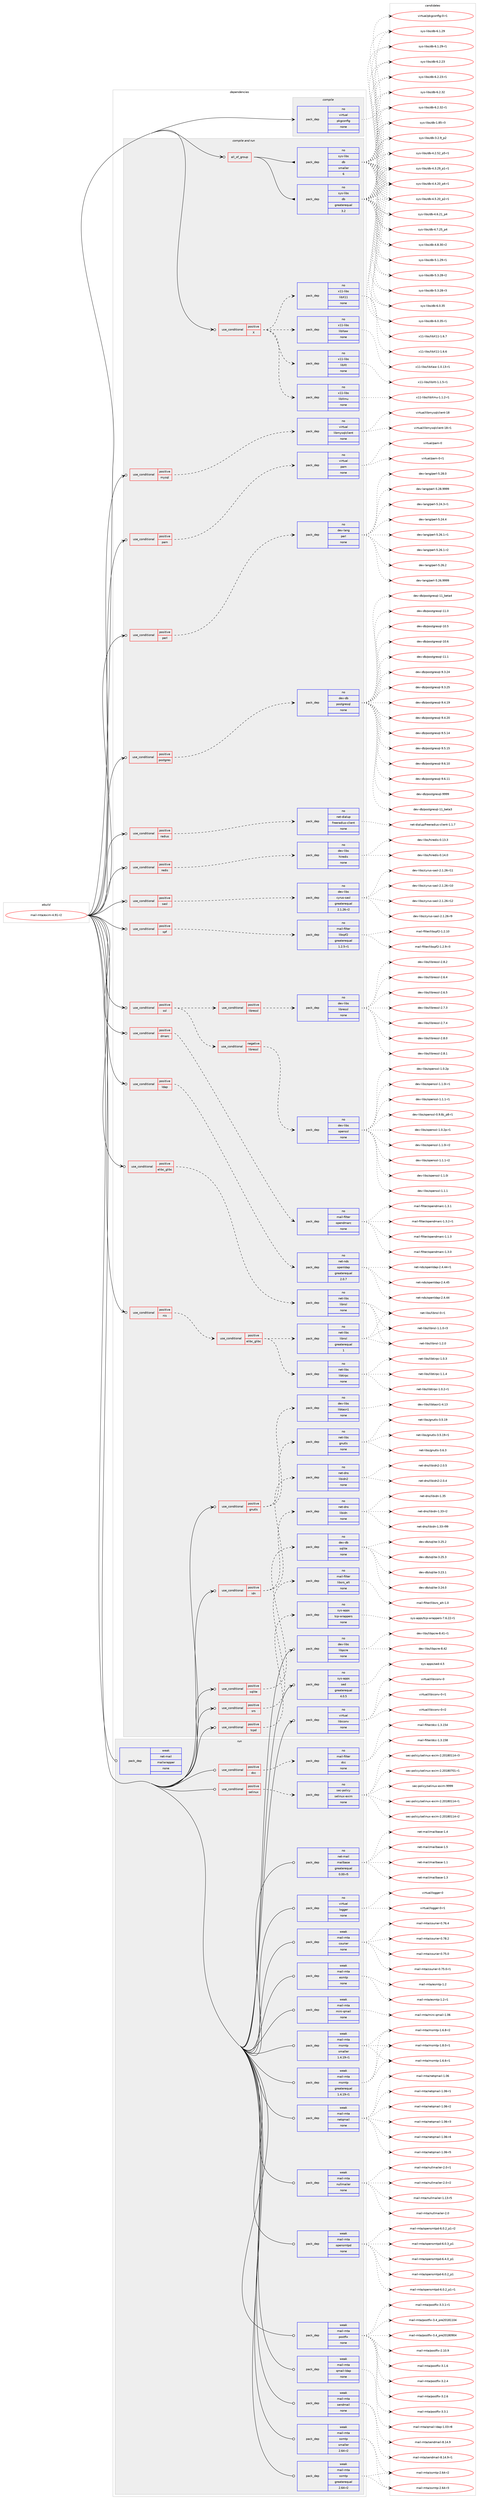 digraph prolog {

# *************
# Graph options
# *************

newrank=true;
concentrate=true;
compound=true;
graph [rankdir=LR,fontname=Helvetica,fontsize=10,ranksep=1.5];#, ranksep=2.5, nodesep=0.2];
edge  [arrowhead=vee];
node  [fontname=Helvetica,fontsize=10];

# **********
# The ebuild
# **********

subgraph cluster_leftcol {
color=gray;
rank=same;
label=<<i>ebuild</i>>;
id [label="mail-mta/exim-4.91-r2", color=red, width=4, href="../mail-mta/exim-4.91-r2.svg"];
}

# ****************
# The dependencies
# ****************

subgraph cluster_midcol {
color=gray;
label=<<i>dependencies</i>>;
subgraph cluster_compile {
fillcolor="#eeeeee";
style=filled;
label=<<i>compile</i>>;
subgraph pack3522 {
dependency4257 [label=<<TABLE BORDER="0" CELLBORDER="1" CELLSPACING="0" CELLPADDING="4" WIDTH="220"><TR><TD ROWSPAN="6" CELLPADDING="30">pack_dep</TD></TR><TR><TD WIDTH="110">no</TD></TR><TR><TD>virtual</TD></TR><TR><TD>pkgconfig</TD></TR><TR><TD>none</TD></TR><TR><TD></TD></TR></TABLE>>, shape=none, color=blue];
}
id:e -> dependency4257:w [weight=20,style="solid",arrowhead="vee"];
}
subgraph cluster_compileandrun {
fillcolor="#eeeeee";
style=filled;
label=<<i>compile and run</i>>;
subgraph all10 {
dependency4258 [label=<<TABLE BORDER="0" CELLBORDER="1" CELLSPACING="0" CELLPADDING="4"><TR><TD CELLPADDING="10">all_of_group</TD></TR></TABLE>>, shape=none, color=red];subgraph pack3523 {
dependency4259 [label=<<TABLE BORDER="0" CELLBORDER="1" CELLSPACING="0" CELLPADDING="4" WIDTH="220"><TR><TD ROWSPAN="6" CELLPADDING="30">pack_dep</TD></TR><TR><TD WIDTH="110">no</TD></TR><TR><TD>sys-libs</TD></TR><TR><TD>db</TD></TR><TR><TD>greaterequal</TD></TR><TR><TD>3.2</TD></TR></TABLE>>, shape=none, color=blue];
}
dependency4258:e -> dependency4259:w [weight=20,style="solid",arrowhead="inv"];
subgraph pack3524 {
dependency4260 [label=<<TABLE BORDER="0" CELLBORDER="1" CELLSPACING="0" CELLPADDING="4" WIDTH="220"><TR><TD ROWSPAN="6" CELLPADDING="30">pack_dep</TD></TR><TR><TD WIDTH="110">no</TD></TR><TR><TD>sys-libs</TD></TR><TR><TD>db</TD></TR><TR><TD>smaller</TD></TR><TR><TD>6</TD></TR></TABLE>>, shape=none, color=blue];
}
dependency4258:e -> dependency4260:w [weight=20,style="solid",arrowhead="inv"];
}
id:e -> dependency4258:w [weight=20,style="solid",arrowhead="odotvee"];
subgraph cond621 {
dependency4261 [label=<<TABLE BORDER="0" CELLBORDER="1" CELLSPACING="0" CELLPADDING="4"><TR><TD ROWSPAN="3" CELLPADDING="10">use_conditional</TD></TR><TR><TD>positive</TD></TR><TR><TD>X</TD></TR></TABLE>>, shape=none, color=red];
subgraph pack3525 {
dependency4262 [label=<<TABLE BORDER="0" CELLBORDER="1" CELLSPACING="0" CELLPADDING="4" WIDTH="220"><TR><TD ROWSPAN="6" CELLPADDING="30">pack_dep</TD></TR><TR><TD WIDTH="110">no</TD></TR><TR><TD>x11-libs</TD></TR><TR><TD>libX11</TD></TR><TR><TD>none</TD></TR><TR><TD></TD></TR></TABLE>>, shape=none, color=blue];
}
dependency4261:e -> dependency4262:w [weight=20,style="dashed",arrowhead="vee"];
subgraph pack3526 {
dependency4263 [label=<<TABLE BORDER="0" CELLBORDER="1" CELLSPACING="0" CELLPADDING="4" WIDTH="220"><TR><TD ROWSPAN="6" CELLPADDING="30">pack_dep</TD></TR><TR><TD WIDTH="110">no</TD></TR><TR><TD>x11-libs</TD></TR><TR><TD>libXmu</TD></TR><TR><TD>none</TD></TR><TR><TD></TD></TR></TABLE>>, shape=none, color=blue];
}
dependency4261:e -> dependency4263:w [weight=20,style="dashed",arrowhead="vee"];
subgraph pack3527 {
dependency4264 [label=<<TABLE BORDER="0" CELLBORDER="1" CELLSPACING="0" CELLPADDING="4" WIDTH="220"><TR><TD ROWSPAN="6" CELLPADDING="30">pack_dep</TD></TR><TR><TD WIDTH="110">no</TD></TR><TR><TD>x11-libs</TD></TR><TR><TD>libXt</TD></TR><TR><TD>none</TD></TR><TR><TD></TD></TR></TABLE>>, shape=none, color=blue];
}
dependency4261:e -> dependency4264:w [weight=20,style="dashed",arrowhead="vee"];
subgraph pack3528 {
dependency4265 [label=<<TABLE BORDER="0" CELLBORDER="1" CELLSPACING="0" CELLPADDING="4" WIDTH="220"><TR><TD ROWSPAN="6" CELLPADDING="30">pack_dep</TD></TR><TR><TD WIDTH="110">no</TD></TR><TR><TD>x11-libs</TD></TR><TR><TD>libXaw</TD></TR><TR><TD>none</TD></TR><TR><TD></TD></TR></TABLE>>, shape=none, color=blue];
}
dependency4261:e -> dependency4265:w [weight=20,style="dashed",arrowhead="vee"];
}
id:e -> dependency4261:w [weight=20,style="solid",arrowhead="odotvee"];
subgraph cond622 {
dependency4266 [label=<<TABLE BORDER="0" CELLBORDER="1" CELLSPACING="0" CELLPADDING="4"><TR><TD ROWSPAN="3" CELLPADDING="10">use_conditional</TD></TR><TR><TD>positive</TD></TR><TR><TD>dmarc</TD></TR></TABLE>>, shape=none, color=red];
subgraph pack3529 {
dependency4267 [label=<<TABLE BORDER="0" CELLBORDER="1" CELLSPACING="0" CELLPADDING="4" WIDTH="220"><TR><TD ROWSPAN="6" CELLPADDING="30">pack_dep</TD></TR><TR><TD WIDTH="110">no</TD></TR><TR><TD>mail-filter</TD></TR><TR><TD>opendmarc</TD></TR><TR><TD>none</TD></TR><TR><TD></TD></TR></TABLE>>, shape=none, color=blue];
}
dependency4266:e -> dependency4267:w [weight=20,style="dashed",arrowhead="vee"];
}
id:e -> dependency4266:w [weight=20,style="solid",arrowhead="odotvee"];
subgraph cond623 {
dependency4268 [label=<<TABLE BORDER="0" CELLBORDER="1" CELLSPACING="0" CELLPADDING="4"><TR><TD ROWSPAN="3" CELLPADDING="10">use_conditional</TD></TR><TR><TD>positive</TD></TR><TR><TD>elibc_glibc</TD></TR></TABLE>>, shape=none, color=red];
subgraph pack3530 {
dependency4269 [label=<<TABLE BORDER="0" CELLBORDER="1" CELLSPACING="0" CELLPADDING="4" WIDTH="220"><TR><TD ROWSPAN="6" CELLPADDING="30">pack_dep</TD></TR><TR><TD WIDTH="110">no</TD></TR><TR><TD>net-libs</TD></TR><TR><TD>libnsl</TD></TR><TR><TD>none</TD></TR><TR><TD></TD></TR></TABLE>>, shape=none, color=blue];
}
dependency4268:e -> dependency4269:w [weight=20,style="dashed",arrowhead="vee"];
}
id:e -> dependency4268:w [weight=20,style="solid",arrowhead="odotvee"];
subgraph cond624 {
dependency4270 [label=<<TABLE BORDER="0" CELLBORDER="1" CELLSPACING="0" CELLPADDING="4"><TR><TD ROWSPAN="3" CELLPADDING="10">use_conditional</TD></TR><TR><TD>positive</TD></TR><TR><TD>gnutls</TD></TR></TABLE>>, shape=none, color=red];
subgraph pack3531 {
dependency4271 [label=<<TABLE BORDER="0" CELLBORDER="1" CELLSPACING="0" CELLPADDING="4" WIDTH="220"><TR><TD ROWSPAN="6" CELLPADDING="30">pack_dep</TD></TR><TR><TD WIDTH="110">no</TD></TR><TR><TD>net-libs</TD></TR><TR><TD>gnutls</TD></TR><TR><TD>none</TD></TR><TR><TD></TD></TR></TABLE>>, shape=none, color=blue];
}
dependency4270:e -> dependency4271:w [weight=20,style="dashed",arrowhead="vee"];
subgraph pack3532 {
dependency4272 [label=<<TABLE BORDER="0" CELLBORDER="1" CELLSPACING="0" CELLPADDING="4" WIDTH="220"><TR><TD ROWSPAN="6" CELLPADDING="30">pack_dep</TD></TR><TR><TD WIDTH="110">no</TD></TR><TR><TD>dev-libs</TD></TR><TR><TD>libtasn1</TD></TR><TR><TD>none</TD></TR><TR><TD></TD></TR></TABLE>>, shape=none, color=blue];
}
dependency4270:e -> dependency4272:w [weight=20,style="dashed",arrowhead="vee"];
}
id:e -> dependency4270:w [weight=20,style="solid",arrowhead="odotvee"];
subgraph cond625 {
dependency4273 [label=<<TABLE BORDER="0" CELLBORDER="1" CELLSPACING="0" CELLPADDING="4"><TR><TD ROWSPAN="3" CELLPADDING="10">use_conditional</TD></TR><TR><TD>positive</TD></TR><TR><TD>idn</TD></TR></TABLE>>, shape=none, color=red];
subgraph pack3533 {
dependency4274 [label=<<TABLE BORDER="0" CELLBORDER="1" CELLSPACING="0" CELLPADDING="4" WIDTH="220"><TR><TD ROWSPAN="6" CELLPADDING="30">pack_dep</TD></TR><TR><TD WIDTH="110">no</TD></TR><TR><TD>net-dns</TD></TR><TR><TD>libidn</TD></TR><TR><TD>none</TD></TR><TR><TD></TD></TR></TABLE>>, shape=none, color=blue];
}
dependency4273:e -> dependency4274:w [weight=20,style="dashed",arrowhead="vee"];
subgraph pack3534 {
dependency4275 [label=<<TABLE BORDER="0" CELLBORDER="1" CELLSPACING="0" CELLPADDING="4" WIDTH="220"><TR><TD ROWSPAN="6" CELLPADDING="30">pack_dep</TD></TR><TR><TD WIDTH="110">no</TD></TR><TR><TD>net-dns</TD></TR><TR><TD>libidn2</TD></TR><TR><TD>none</TD></TR><TR><TD></TD></TR></TABLE>>, shape=none, color=blue];
}
dependency4273:e -> dependency4275:w [weight=20,style="dashed",arrowhead="vee"];
}
id:e -> dependency4273:w [weight=20,style="solid",arrowhead="odotvee"];
subgraph cond626 {
dependency4276 [label=<<TABLE BORDER="0" CELLBORDER="1" CELLSPACING="0" CELLPADDING="4"><TR><TD ROWSPAN="3" CELLPADDING="10">use_conditional</TD></TR><TR><TD>positive</TD></TR><TR><TD>ldap</TD></TR></TABLE>>, shape=none, color=red];
subgraph pack3535 {
dependency4277 [label=<<TABLE BORDER="0" CELLBORDER="1" CELLSPACING="0" CELLPADDING="4" WIDTH="220"><TR><TD ROWSPAN="6" CELLPADDING="30">pack_dep</TD></TR><TR><TD WIDTH="110">no</TD></TR><TR><TD>net-nds</TD></TR><TR><TD>openldap</TD></TR><TR><TD>greaterequal</TD></TR><TR><TD>2.0.7</TD></TR></TABLE>>, shape=none, color=blue];
}
dependency4276:e -> dependency4277:w [weight=20,style="dashed",arrowhead="vee"];
}
id:e -> dependency4276:w [weight=20,style="solid",arrowhead="odotvee"];
subgraph cond627 {
dependency4278 [label=<<TABLE BORDER="0" CELLBORDER="1" CELLSPACING="0" CELLPADDING="4"><TR><TD ROWSPAN="3" CELLPADDING="10">use_conditional</TD></TR><TR><TD>positive</TD></TR><TR><TD>mysql</TD></TR></TABLE>>, shape=none, color=red];
subgraph pack3536 {
dependency4279 [label=<<TABLE BORDER="0" CELLBORDER="1" CELLSPACING="0" CELLPADDING="4" WIDTH="220"><TR><TD ROWSPAN="6" CELLPADDING="30">pack_dep</TD></TR><TR><TD WIDTH="110">no</TD></TR><TR><TD>virtual</TD></TR><TR><TD>libmysqlclient</TD></TR><TR><TD>none</TD></TR><TR><TD></TD></TR></TABLE>>, shape=none, color=blue];
}
dependency4278:e -> dependency4279:w [weight=20,style="dashed",arrowhead="vee"];
}
id:e -> dependency4278:w [weight=20,style="solid",arrowhead="odotvee"];
subgraph cond628 {
dependency4280 [label=<<TABLE BORDER="0" CELLBORDER="1" CELLSPACING="0" CELLPADDING="4"><TR><TD ROWSPAN="3" CELLPADDING="10">use_conditional</TD></TR><TR><TD>positive</TD></TR><TR><TD>nis</TD></TR></TABLE>>, shape=none, color=red];
subgraph cond629 {
dependency4281 [label=<<TABLE BORDER="0" CELLBORDER="1" CELLSPACING="0" CELLPADDING="4"><TR><TD ROWSPAN="3" CELLPADDING="10">use_conditional</TD></TR><TR><TD>positive</TD></TR><TR><TD>elibc_glibc</TD></TR></TABLE>>, shape=none, color=red];
subgraph pack3537 {
dependency4282 [label=<<TABLE BORDER="0" CELLBORDER="1" CELLSPACING="0" CELLPADDING="4" WIDTH="220"><TR><TD ROWSPAN="6" CELLPADDING="30">pack_dep</TD></TR><TR><TD WIDTH="110">no</TD></TR><TR><TD>net-libs</TD></TR><TR><TD>libtirpc</TD></TR><TR><TD>none</TD></TR><TR><TD></TD></TR></TABLE>>, shape=none, color=blue];
}
dependency4281:e -> dependency4282:w [weight=20,style="dashed",arrowhead="vee"];
subgraph pack3538 {
dependency4283 [label=<<TABLE BORDER="0" CELLBORDER="1" CELLSPACING="0" CELLPADDING="4" WIDTH="220"><TR><TD ROWSPAN="6" CELLPADDING="30">pack_dep</TD></TR><TR><TD WIDTH="110">no</TD></TR><TR><TD>net-libs</TD></TR><TR><TD>libnsl</TD></TR><TR><TD>greaterequal</TD></TR><TR><TD>1</TD></TR></TABLE>>, shape=none, color=blue];
}
dependency4281:e -> dependency4283:w [weight=20,style="dashed",arrowhead="vee"];
}
dependency4280:e -> dependency4281:w [weight=20,style="dashed",arrowhead="vee"];
}
id:e -> dependency4280:w [weight=20,style="solid",arrowhead="odotvee"];
subgraph cond630 {
dependency4284 [label=<<TABLE BORDER="0" CELLBORDER="1" CELLSPACING="0" CELLPADDING="4"><TR><TD ROWSPAN="3" CELLPADDING="10">use_conditional</TD></TR><TR><TD>positive</TD></TR><TR><TD>pam</TD></TR></TABLE>>, shape=none, color=red];
subgraph pack3539 {
dependency4285 [label=<<TABLE BORDER="0" CELLBORDER="1" CELLSPACING="0" CELLPADDING="4" WIDTH="220"><TR><TD ROWSPAN="6" CELLPADDING="30">pack_dep</TD></TR><TR><TD WIDTH="110">no</TD></TR><TR><TD>virtual</TD></TR><TR><TD>pam</TD></TR><TR><TD>none</TD></TR><TR><TD></TD></TR></TABLE>>, shape=none, color=blue];
}
dependency4284:e -> dependency4285:w [weight=20,style="dashed",arrowhead="vee"];
}
id:e -> dependency4284:w [weight=20,style="solid",arrowhead="odotvee"];
subgraph cond631 {
dependency4286 [label=<<TABLE BORDER="0" CELLBORDER="1" CELLSPACING="0" CELLPADDING="4"><TR><TD ROWSPAN="3" CELLPADDING="10">use_conditional</TD></TR><TR><TD>positive</TD></TR><TR><TD>perl</TD></TR></TABLE>>, shape=none, color=red];
subgraph pack3540 {
dependency4287 [label=<<TABLE BORDER="0" CELLBORDER="1" CELLSPACING="0" CELLPADDING="4" WIDTH="220"><TR><TD ROWSPAN="6" CELLPADDING="30">pack_dep</TD></TR><TR><TD WIDTH="110">no</TD></TR><TR><TD>dev-lang</TD></TR><TR><TD>perl</TD></TR><TR><TD>none</TD></TR><TR><TD></TD></TR></TABLE>>, shape=none, color=blue];
}
dependency4286:e -> dependency4287:w [weight=20,style="dashed",arrowhead="vee"];
}
id:e -> dependency4286:w [weight=20,style="solid",arrowhead="odotvee"];
subgraph cond632 {
dependency4288 [label=<<TABLE BORDER="0" CELLBORDER="1" CELLSPACING="0" CELLPADDING="4"><TR><TD ROWSPAN="3" CELLPADDING="10">use_conditional</TD></TR><TR><TD>positive</TD></TR><TR><TD>postgres</TD></TR></TABLE>>, shape=none, color=red];
subgraph pack3541 {
dependency4289 [label=<<TABLE BORDER="0" CELLBORDER="1" CELLSPACING="0" CELLPADDING="4" WIDTH="220"><TR><TD ROWSPAN="6" CELLPADDING="30">pack_dep</TD></TR><TR><TD WIDTH="110">no</TD></TR><TR><TD>dev-db</TD></TR><TR><TD>postgresql</TD></TR><TR><TD>none</TD></TR><TR><TD></TD></TR></TABLE>>, shape=none, color=blue];
}
dependency4288:e -> dependency4289:w [weight=20,style="dashed",arrowhead="vee"];
}
id:e -> dependency4288:w [weight=20,style="solid",arrowhead="odotvee"];
subgraph cond633 {
dependency4290 [label=<<TABLE BORDER="0" CELLBORDER="1" CELLSPACING="0" CELLPADDING="4"><TR><TD ROWSPAN="3" CELLPADDING="10">use_conditional</TD></TR><TR><TD>positive</TD></TR><TR><TD>radius</TD></TR></TABLE>>, shape=none, color=red];
subgraph pack3542 {
dependency4291 [label=<<TABLE BORDER="0" CELLBORDER="1" CELLSPACING="0" CELLPADDING="4" WIDTH="220"><TR><TD ROWSPAN="6" CELLPADDING="30">pack_dep</TD></TR><TR><TD WIDTH="110">no</TD></TR><TR><TD>net-dialup</TD></TR><TR><TD>freeradius-client</TD></TR><TR><TD>none</TD></TR><TR><TD></TD></TR></TABLE>>, shape=none, color=blue];
}
dependency4290:e -> dependency4291:w [weight=20,style="dashed",arrowhead="vee"];
}
id:e -> dependency4290:w [weight=20,style="solid",arrowhead="odotvee"];
subgraph cond634 {
dependency4292 [label=<<TABLE BORDER="0" CELLBORDER="1" CELLSPACING="0" CELLPADDING="4"><TR><TD ROWSPAN="3" CELLPADDING="10">use_conditional</TD></TR><TR><TD>positive</TD></TR><TR><TD>redis</TD></TR></TABLE>>, shape=none, color=red];
subgraph pack3543 {
dependency4293 [label=<<TABLE BORDER="0" CELLBORDER="1" CELLSPACING="0" CELLPADDING="4" WIDTH="220"><TR><TD ROWSPAN="6" CELLPADDING="30">pack_dep</TD></TR><TR><TD WIDTH="110">no</TD></TR><TR><TD>dev-libs</TD></TR><TR><TD>hiredis</TD></TR><TR><TD>none</TD></TR><TR><TD></TD></TR></TABLE>>, shape=none, color=blue];
}
dependency4292:e -> dependency4293:w [weight=20,style="dashed",arrowhead="vee"];
}
id:e -> dependency4292:w [weight=20,style="solid",arrowhead="odotvee"];
subgraph cond635 {
dependency4294 [label=<<TABLE BORDER="0" CELLBORDER="1" CELLSPACING="0" CELLPADDING="4"><TR><TD ROWSPAN="3" CELLPADDING="10">use_conditional</TD></TR><TR><TD>positive</TD></TR><TR><TD>sasl</TD></TR></TABLE>>, shape=none, color=red];
subgraph pack3544 {
dependency4295 [label=<<TABLE BORDER="0" CELLBORDER="1" CELLSPACING="0" CELLPADDING="4" WIDTH="220"><TR><TD ROWSPAN="6" CELLPADDING="30">pack_dep</TD></TR><TR><TD WIDTH="110">no</TD></TR><TR><TD>dev-libs</TD></TR><TR><TD>cyrus-sasl</TD></TR><TR><TD>greaterequal</TD></TR><TR><TD>2.1.26-r2</TD></TR></TABLE>>, shape=none, color=blue];
}
dependency4294:e -> dependency4295:w [weight=20,style="dashed",arrowhead="vee"];
}
id:e -> dependency4294:w [weight=20,style="solid",arrowhead="odotvee"];
subgraph cond636 {
dependency4296 [label=<<TABLE BORDER="0" CELLBORDER="1" CELLSPACING="0" CELLPADDING="4"><TR><TD ROWSPAN="3" CELLPADDING="10">use_conditional</TD></TR><TR><TD>positive</TD></TR><TR><TD>spf</TD></TR></TABLE>>, shape=none, color=red];
subgraph pack3545 {
dependency4297 [label=<<TABLE BORDER="0" CELLBORDER="1" CELLSPACING="0" CELLPADDING="4" WIDTH="220"><TR><TD ROWSPAN="6" CELLPADDING="30">pack_dep</TD></TR><TR><TD WIDTH="110">no</TD></TR><TR><TD>mail-filter</TD></TR><TR><TD>libspf2</TD></TR><TR><TD>greaterequal</TD></TR><TR><TD>1.2.5-r1</TD></TR></TABLE>>, shape=none, color=blue];
}
dependency4296:e -> dependency4297:w [weight=20,style="dashed",arrowhead="vee"];
}
id:e -> dependency4296:w [weight=20,style="solid",arrowhead="odotvee"];
subgraph cond637 {
dependency4298 [label=<<TABLE BORDER="0" CELLBORDER="1" CELLSPACING="0" CELLPADDING="4"><TR><TD ROWSPAN="3" CELLPADDING="10">use_conditional</TD></TR><TR><TD>positive</TD></TR><TR><TD>sqlite</TD></TR></TABLE>>, shape=none, color=red];
subgraph pack3546 {
dependency4299 [label=<<TABLE BORDER="0" CELLBORDER="1" CELLSPACING="0" CELLPADDING="4" WIDTH="220"><TR><TD ROWSPAN="6" CELLPADDING="30">pack_dep</TD></TR><TR><TD WIDTH="110">no</TD></TR><TR><TD>dev-db</TD></TR><TR><TD>sqlite</TD></TR><TR><TD>none</TD></TR><TR><TD></TD></TR></TABLE>>, shape=none, color=blue];
}
dependency4298:e -> dependency4299:w [weight=20,style="dashed",arrowhead="vee"];
}
id:e -> dependency4298:w [weight=20,style="solid",arrowhead="odotvee"];
subgraph cond638 {
dependency4300 [label=<<TABLE BORDER="0" CELLBORDER="1" CELLSPACING="0" CELLPADDING="4"><TR><TD ROWSPAN="3" CELLPADDING="10">use_conditional</TD></TR><TR><TD>positive</TD></TR><TR><TD>srs</TD></TR></TABLE>>, shape=none, color=red];
subgraph pack3547 {
dependency4301 [label=<<TABLE BORDER="0" CELLBORDER="1" CELLSPACING="0" CELLPADDING="4" WIDTH="220"><TR><TD ROWSPAN="6" CELLPADDING="30">pack_dep</TD></TR><TR><TD WIDTH="110">no</TD></TR><TR><TD>mail-filter</TD></TR><TR><TD>libsrs_alt</TD></TR><TR><TD>none</TD></TR><TR><TD></TD></TR></TABLE>>, shape=none, color=blue];
}
dependency4300:e -> dependency4301:w [weight=20,style="dashed",arrowhead="vee"];
}
id:e -> dependency4300:w [weight=20,style="solid",arrowhead="odotvee"];
subgraph cond639 {
dependency4302 [label=<<TABLE BORDER="0" CELLBORDER="1" CELLSPACING="0" CELLPADDING="4"><TR><TD ROWSPAN="3" CELLPADDING="10">use_conditional</TD></TR><TR><TD>positive</TD></TR><TR><TD>ssl</TD></TR></TABLE>>, shape=none, color=red];
subgraph cond640 {
dependency4303 [label=<<TABLE BORDER="0" CELLBORDER="1" CELLSPACING="0" CELLPADDING="4"><TR><TD ROWSPAN="3" CELLPADDING="10">use_conditional</TD></TR><TR><TD>negative</TD></TR><TR><TD>libressl</TD></TR></TABLE>>, shape=none, color=red];
subgraph pack3548 {
dependency4304 [label=<<TABLE BORDER="0" CELLBORDER="1" CELLSPACING="0" CELLPADDING="4" WIDTH="220"><TR><TD ROWSPAN="6" CELLPADDING="30">pack_dep</TD></TR><TR><TD WIDTH="110">no</TD></TR><TR><TD>dev-libs</TD></TR><TR><TD>openssl</TD></TR><TR><TD>none</TD></TR><TR><TD></TD></TR></TABLE>>, shape=none, color=blue];
}
dependency4303:e -> dependency4304:w [weight=20,style="dashed",arrowhead="vee"];
}
dependency4302:e -> dependency4303:w [weight=20,style="dashed",arrowhead="vee"];
subgraph cond641 {
dependency4305 [label=<<TABLE BORDER="0" CELLBORDER="1" CELLSPACING="0" CELLPADDING="4"><TR><TD ROWSPAN="3" CELLPADDING="10">use_conditional</TD></TR><TR><TD>positive</TD></TR><TR><TD>libressl</TD></TR></TABLE>>, shape=none, color=red];
subgraph pack3549 {
dependency4306 [label=<<TABLE BORDER="0" CELLBORDER="1" CELLSPACING="0" CELLPADDING="4" WIDTH="220"><TR><TD ROWSPAN="6" CELLPADDING="30">pack_dep</TD></TR><TR><TD WIDTH="110">no</TD></TR><TR><TD>dev-libs</TD></TR><TR><TD>libressl</TD></TR><TR><TD>none</TD></TR><TR><TD></TD></TR></TABLE>>, shape=none, color=blue];
}
dependency4305:e -> dependency4306:w [weight=20,style="dashed",arrowhead="vee"];
}
dependency4302:e -> dependency4305:w [weight=20,style="dashed",arrowhead="vee"];
}
id:e -> dependency4302:w [weight=20,style="solid",arrowhead="odotvee"];
subgraph cond642 {
dependency4307 [label=<<TABLE BORDER="0" CELLBORDER="1" CELLSPACING="0" CELLPADDING="4"><TR><TD ROWSPAN="3" CELLPADDING="10">use_conditional</TD></TR><TR><TD>positive</TD></TR><TR><TD>tcpd</TD></TR></TABLE>>, shape=none, color=red];
subgraph pack3550 {
dependency4308 [label=<<TABLE BORDER="0" CELLBORDER="1" CELLSPACING="0" CELLPADDING="4" WIDTH="220"><TR><TD ROWSPAN="6" CELLPADDING="30">pack_dep</TD></TR><TR><TD WIDTH="110">no</TD></TR><TR><TD>sys-apps</TD></TR><TR><TD>tcp-wrappers</TD></TR><TR><TD>none</TD></TR><TR><TD></TD></TR></TABLE>>, shape=none, color=blue];
}
dependency4307:e -> dependency4308:w [weight=20,style="dashed",arrowhead="vee"];
}
id:e -> dependency4307:w [weight=20,style="solid",arrowhead="odotvee"];
subgraph pack3551 {
dependency4309 [label=<<TABLE BORDER="0" CELLBORDER="1" CELLSPACING="0" CELLPADDING="4" WIDTH="220"><TR><TD ROWSPAN="6" CELLPADDING="30">pack_dep</TD></TR><TR><TD WIDTH="110">no</TD></TR><TR><TD>dev-libs</TD></TR><TR><TD>libpcre</TD></TR><TR><TD>none</TD></TR><TR><TD></TD></TR></TABLE>>, shape=none, color=blue];
}
id:e -> dependency4309:w [weight=20,style="solid",arrowhead="odotvee"];
subgraph pack3552 {
dependency4310 [label=<<TABLE BORDER="0" CELLBORDER="1" CELLSPACING="0" CELLPADDING="4" WIDTH="220"><TR><TD ROWSPAN="6" CELLPADDING="30">pack_dep</TD></TR><TR><TD WIDTH="110">no</TD></TR><TR><TD>sys-apps</TD></TR><TR><TD>sed</TD></TR><TR><TD>greaterequal</TD></TR><TR><TD>4.0.5</TD></TR></TABLE>>, shape=none, color=blue];
}
id:e -> dependency4310:w [weight=20,style="solid",arrowhead="odotvee"];
subgraph pack3553 {
dependency4311 [label=<<TABLE BORDER="0" CELLBORDER="1" CELLSPACING="0" CELLPADDING="4" WIDTH="220"><TR><TD ROWSPAN="6" CELLPADDING="30">pack_dep</TD></TR><TR><TD WIDTH="110">no</TD></TR><TR><TD>virtual</TD></TR><TR><TD>libiconv</TD></TR><TR><TD>none</TD></TR><TR><TD></TD></TR></TABLE>>, shape=none, color=blue];
}
id:e -> dependency4311:w [weight=20,style="solid",arrowhead="odotvee"];
}
subgraph cluster_run {
fillcolor="#eeeeee";
style=filled;
label=<<i>run</i>>;
subgraph cond643 {
dependency4312 [label=<<TABLE BORDER="0" CELLBORDER="1" CELLSPACING="0" CELLPADDING="4"><TR><TD ROWSPAN="3" CELLPADDING="10">use_conditional</TD></TR><TR><TD>positive</TD></TR><TR><TD>dcc</TD></TR></TABLE>>, shape=none, color=red];
subgraph pack3554 {
dependency4313 [label=<<TABLE BORDER="0" CELLBORDER="1" CELLSPACING="0" CELLPADDING="4" WIDTH="220"><TR><TD ROWSPAN="6" CELLPADDING="30">pack_dep</TD></TR><TR><TD WIDTH="110">no</TD></TR><TR><TD>mail-filter</TD></TR><TR><TD>dcc</TD></TR><TR><TD>none</TD></TR><TR><TD></TD></TR></TABLE>>, shape=none, color=blue];
}
dependency4312:e -> dependency4313:w [weight=20,style="dashed",arrowhead="vee"];
}
id:e -> dependency4312:w [weight=20,style="solid",arrowhead="odot"];
subgraph cond644 {
dependency4314 [label=<<TABLE BORDER="0" CELLBORDER="1" CELLSPACING="0" CELLPADDING="4"><TR><TD ROWSPAN="3" CELLPADDING="10">use_conditional</TD></TR><TR><TD>positive</TD></TR><TR><TD>selinux</TD></TR></TABLE>>, shape=none, color=red];
subgraph pack3555 {
dependency4315 [label=<<TABLE BORDER="0" CELLBORDER="1" CELLSPACING="0" CELLPADDING="4" WIDTH="220"><TR><TD ROWSPAN="6" CELLPADDING="30">pack_dep</TD></TR><TR><TD WIDTH="110">no</TD></TR><TR><TD>sec-policy</TD></TR><TR><TD>selinux-exim</TD></TR><TR><TD>none</TD></TR><TR><TD></TD></TR></TABLE>>, shape=none, color=blue];
}
dependency4314:e -> dependency4315:w [weight=20,style="dashed",arrowhead="vee"];
}
id:e -> dependency4314:w [weight=20,style="solid",arrowhead="odot"];
subgraph pack3556 {
dependency4316 [label=<<TABLE BORDER="0" CELLBORDER="1" CELLSPACING="0" CELLPADDING="4" WIDTH="220"><TR><TD ROWSPAN="6" CELLPADDING="30">pack_dep</TD></TR><TR><TD WIDTH="110">no</TD></TR><TR><TD>net-mail</TD></TR><TR><TD>mailbase</TD></TR><TR><TD>greaterequal</TD></TR><TR><TD>0.00-r5</TD></TR></TABLE>>, shape=none, color=blue];
}
id:e -> dependency4316:w [weight=20,style="solid",arrowhead="odot"];
subgraph pack3557 {
dependency4317 [label=<<TABLE BORDER="0" CELLBORDER="1" CELLSPACING="0" CELLPADDING="4" WIDTH="220"><TR><TD ROWSPAN="6" CELLPADDING="30">pack_dep</TD></TR><TR><TD WIDTH="110">no</TD></TR><TR><TD>virtual</TD></TR><TR><TD>logger</TD></TR><TR><TD>none</TD></TR><TR><TD></TD></TR></TABLE>>, shape=none, color=blue];
}
id:e -> dependency4317:w [weight=20,style="solid",arrowhead="odot"];
subgraph pack3558 {
dependency4318 [label=<<TABLE BORDER="0" CELLBORDER="1" CELLSPACING="0" CELLPADDING="4" WIDTH="220"><TR><TD ROWSPAN="6" CELLPADDING="30">pack_dep</TD></TR><TR><TD WIDTH="110">weak</TD></TR><TR><TD>mail-mta</TD></TR><TR><TD>courier</TD></TR><TR><TD>none</TD></TR><TR><TD></TD></TR></TABLE>>, shape=none, color=blue];
}
id:e -> dependency4318:w [weight=20,style="solid",arrowhead="odot"];
subgraph pack3559 {
dependency4319 [label=<<TABLE BORDER="0" CELLBORDER="1" CELLSPACING="0" CELLPADDING="4" WIDTH="220"><TR><TD ROWSPAN="6" CELLPADDING="30">pack_dep</TD></TR><TR><TD WIDTH="110">weak</TD></TR><TR><TD>mail-mta</TD></TR><TR><TD>esmtp</TD></TR><TR><TD>none</TD></TR><TR><TD></TD></TR></TABLE>>, shape=none, color=blue];
}
id:e -> dependency4319:w [weight=20,style="solid",arrowhead="odot"];
subgraph pack3560 {
dependency4320 [label=<<TABLE BORDER="0" CELLBORDER="1" CELLSPACING="0" CELLPADDING="4" WIDTH="220"><TR><TD ROWSPAN="6" CELLPADDING="30">pack_dep</TD></TR><TR><TD WIDTH="110">weak</TD></TR><TR><TD>mail-mta</TD></TR><TR><TD>mini-qmail</TD></TR><TR><TD>none</TD></TR><TR><TD></TD></TR></TABLE>>, shape=none, color=blue];
}
id:e -> dependency4320:w [weight=20,style="solid",arrowhead="odot"];
subgraph pack3561 {
dependency4321 [label=<<TABLE BORDER="0" CELLBORDER="1" CELLSPACING="0" CELLPADDING="4" WIDTH="220"><TR><TD ROWSPAN="6" CELLPADDING="30">pack_dep</TD></TR><TR><TD WIDTH="110">weak</TD></TR><TR><TD>mail-mta</TD></TR><TR><TD>msmtp</TD></TR><TR><TD>greaterequal</TD></TR><TR><TD>1.4.19-r1</TD></TR></TABLE>>, shape=none, color=blue];
}
id:e -> dependency4321:w [weight=20,style="solid",arrowhead="odot"];
subgraph pack3562 {
dependency4322 [label=<<TABLE BORDER="0" CELLBORDER="1" CELLSPACING="0" CELLPADDING="4" WIDTH="220"><TR><TD ROWSPAN="6" CELLPADDING="30">pack_dep</TD></TR><TR><TD WIDTH="110">weak</TD></TR><TR><TD>mail-mta</TD></TR><TR><TD>msmtp</TD></TR><TR><TD>smaller</TD></TR><TR><TD>1.4.19-r1</TD></TR></TABLE>>, shape=none, color=blue];
}
id:e -> dependency4322:w [weight=20,style="solid",arrowhead="odot"];
subgraph pack3563 {
dependency4323 [label=<<TABLE BORDER="0" CELLBORDER="1" CELLSPACING="0" CELLPADDING="4" WIDTH="220"><TR><TD ROWSPAN="6" CELLPADDING="30">pack_dep</TD></TR><TR><TD WIDTH="110">weak</TD></TR><TR><TD>mail-mta</TD></TR><TR><TD>netqmail</TD></TR><TR><TD>none</TD></TR><TR><TD></TD></TR></TABLE>>, shape=none, color=blue];
}
id:e -> dependency4323:w [weight=20,style="solid",arrowhead="odot"];
subgraph pack3564 {
dependency4324 [label=<<TABLE BORDER="0" CELLBORDER="1" CELLSPACING="0" CELLPADDING="4" WIDTH="220"><TR><TD ROWSPAN="6" CELLPADDING="30">pack_dep</TD></TR><TR><TD WIDTH="110">weak</TD></TR><TR><TD>mail-mta</TD></TR><TR><TD>nullmailer</TD></TR><TR><TD>none</TD></TR><TR><TD></TD></TR></TABLE>>, shape=none, color=blue];
}
id:e -> dependency4324:w [weight=20,style="solid",arrowhead="odot"];
subgraph pack3565 {
dependency4325 [label=<<TABLE BORDER="0" CELLBORDER="1" CELLSPACING="0" CELLPADDING="4" WIDTH="220"><TR><TD ROWSPAN="6" CELLPADDING="30">pack_dep</TD></TR><TR><TD WIDTH="110">weak</TD></TR><TR><TD>mail-mta</TD></TR><TR><TD>opensmtpd</TD></TR><TR><TD>none</TD></TR><TR><TD></TD></TR></TABLE>>, shape=none, color=blue];
}
id:e -> dependency4325:w [weight=20,style="solid",arrowhead="odot"];
subgraph pack3566 {
dependency4326 [label=<<TABLE BORDER="0" CELLBORDER="1" CELLSPACING="0" CELLPADDING="4" WIDTH="220"><TR><TD ROWSPAN="6" CELLPADDING="30">pack_dep</TD></TR><TR><TD WIDTH="110">weak</TD></TR><TR><TD>mail-mta</TD></TR><TR><TD>postfix</TD></TR><TR><TD>none</TD></TR><TR><TD></TD></TR></TABLE>>, shape=none, color=blue];
}
id:e -> dependency4326:w [weight=20,style="solid",arrowhead="odot"];
subgraph pack3567 {
dependency4327 [label=<<TABLE BORDER="0" CELLBORDER="1" CELLSPACING="0" CELLPADDING="4" WIDTH="220"><TR><TD ROWSPAN="6" CELLPADDING="30">pack_dep</TD></TR><TR><TD WIDTH="110">weak</TD></TR><TR><TD>mail-mta</TD></TR><TR><TD>qmail-ldap</TD></TR><TR><TD>none</TD></TR><TR><TD></TD></TR></TABLE>>, shape=none, color=blue];
}
id:e -> dependency4327:w [weight=20,style="solid",arrowhead="odot"];
subgraph pack3568 {
dependency4328 [label=<<TABLE BORDER="0" CELLBORDER="1" CELLSPACING="0" CELLPADDING="4" WIDTH="220"><TR><TD ROWSPAN="6" CELLPADDING="30">pack_dep</TD></TR><TR><TD WIDTH="110">weak</TD></TR><TR><TD>mail-mta</TD></TR><TR><TD>sendmail</TD></TR><TR><TD>none</TD></TR><TR><TD></TD></TR></TABLE>>, shape=none, color=blue];
}
id:e -> dependency4328:w [weight=20,style="solid",arrowhead="odot"];
subgraph pack3569 {
dependency4329 [label=<<TABLE BORDER="0" CELLBORDER="1" CELLSPACING="0" CELLPADDING="4" WIDTH="220"><TR><TD ROWSPAN="6" CELLPADDING="30">pack_dep</TD></TR><TR><TD WIDTH="110">weak</TD></TR><TR><TD>mail-mta</TD></TR><TR><TD>ssmtp</TD></TR><TR><TD>greaterequal</TD></TR><TR><TD>2.64-r2</TD></TR></TABLE>>, shape=none, color=blue];
}
id:e -> dependency4329:w [weight=20,style="solid",arrowhead="odot"];
subgraph pack3570 {
dependency4330 [label=<<TABLE BORDER="0" CELLBORDER="1" CELLSPACING="0" CELLPADDING="4" WIDTH="220"><TR><TD ROWSPAN="6" CELLPADDING="30">pack_dep</TD></TR><TR><TD WIDTH="110">weak</TD></TR><TR><TD>mail-mta</TD></TR><TR><TD>ssmtp</TD></TR><TR><TD>smaller</TD></TR><TR><TD>2.64-r2</TD></TR></TABLE>>, shape=none, color=blue];
}
id:e -> dependency4330:w [weight=20,style="solid",arrowhead="odot"];
subgraph pack3571 {
dependency4331 [label=<<TABLE BORDER="0" CELLBORDER="1" CELLSPACING="0" CELLPADDING="4" WIDTH="220"><TR><TD ROWSPAN="6" CELLPADDING="30">pack_dep</TD></TR><TR><TD WIDTH="110">weak</TD></TR><TR><TD>net-mail</TD></TR><TR><TD>mailwrapper</TD></TR><TR><TD>none</TD></TR><TR><TD></TD></TR></TABLE>>, shape=none, color=blue];
}
id:e -> dependency4331:w [weight=20,style="solid",arrowhead="odot"];
}
}

# **************
# The candidates
# **************

subgraph cluster_choices {
rank=same;
color=gray;
label=<<i>candidates</i>>;

subgraph choice3522 {
color=black;
nodesep=1;
choice11810511411611797108471121071039911111010210510345484511449 [label="virtual/pkgconfig-0-r1", color=red, width=4,href="../virtual/pkgconfig-0-r1.svg"];
dependency4257:e -> choice11810511411611797108471121071039911111010210510345484511449:w [style=dotted,weight="100"];
}
subgraph choice3523 {
color=black;
nodesep=1;
choice1151211154510810598115471009845494656534511451 [label="sys-libs/db-1.85-r3", color=red, width=4,href="../sys-libs/db-1.85-r3.svg"];
choice115121115451081059811547100984551465046579511250 [label="sys-libs/db-3.2.9_p2", color=red, width=4,href="../sys-libs/db-3.2.9_p2.svg"];
choice115121115451081059811547100984552465046535095112534511449 [label="sys-libs/db-4.2.52_p5-r1", color=red, width=4,href="../sys-libs/db-4.2.52_p5-r1.svg"];
choice115121115451081059811547100984552465146505795112494511449 [label="sys-libs/db-4.3.29_p1-r1", color=red, width=4,href="../sys-libs/db-4.3.29_p1-r1.svg"];
choice115121115451081059811547100984552465246504895112524511449 [label="sys-libs/db-4.4.20_p4-r1", color=red, width=4,href="../sys-libs/db-4.4.20_p4-r1.svg"];
choice115121115451081059811547100984552465346504895112504511449 [label="sys-libs/db-4.5.20_p2-r1", color=red, width=4,href="../sys-libs/db-4.5.20_p2-r1.svg"];
choice11512111545108105981154710098455246544650499511252 [label="sys-libs/db-4.6.21_p4", color=red, width=4,href="../sys-libs/db-4.6.21_p4.svg"];
choice11512111545108105981154710098455246554650539511252 [label="sys-libs/db-4.7.25_p4", color=red, width=4,href="../sys-libs/db-4.7.25_p4.svg"];
choice11512111545108105981154710098455246564651484511450 [label="sys-libs/db-4.8.30-r2", color=red, width=4,href="../sys-libs/db-4.8.30-r2.svg"];
choice11512111545108105981154710098455346494650574511449 [label="sys-libs/db-5.1.29-r1", color=red, width=4,href="../sys-libs/db-5.1.29-r1.svg"];
choice11512111545108105981154710098455346514650564511450 [label="sys-libs/db-5.3.28-r2", color=red, width=4,href="../sys-libs/db-5.3.28-r2.svg"];
choice11512111545108105981154710098455346514650564511451 [label="sys-libs/db-5.3.28-r3", color=red, width=4,href="../sys-libs/db-5.3.28-r3.svg"];
choice1151211154510810598115471009845544648465153 [label="sys-libs/db-6.0.35", color=red, width=4,href="../sys-libs/db-6.0.35.svg"];
choice11512111545108105981154710098455446484651534511449 [label="sys-libs/db-6.0.35-r1", color=red, width=4,href="../sys-libs/db-6.0.35-r1.svg"];
choice1151211154510810598115471009845544649465057 [label="sys-libs/db-6.1.29", color=red, width=4,href="../sys-libs/db-6.1.29.svg"];
choice11512111545108105981154710098455446494650574511449 [label="sys-libs/db-6.1.29-r1", color=red, width=4,href="../sys-libs/db-6.1.29-r1.svg"];
choice1151211154510810598115471009845544650465051 [label="sys-libs/db-6.2.23", color=red, width=4,href="../sys-libs/db-6.2.23.svg"];
choice11512111545108105981154710098455446504650514511449 [label="sys-libs/db-6.2.23-r1", color=red, width=4,href="../sys-libs/db-6.2.23-r1.svg"];
choice1151211154510810598115471009845544650465150 [label="sys-libs/db-6.2.32", color=red, width=4,href="../sys-libs/db-6.2.32.svg"];
choice11512111545108105981154710098455446504651504511449 [label="sys-libs/db-6.2.32-r1", color=red, width=4,href="../sys-libs/db-6.2.32-r1.svg"];
dependency4259:e -> choice1151211154510810598115471009845494656534511451:w [style=dotted,weight="100"];
dependency4259:e -> choice115121115451081059811547100984551465046579511250:w [style=dotted,weight="100"];
dependency4259:e -> choice115121115451081059811547100984552465046535095112534511449:w [style=dotted,weight="100"];
dependency4259:e -> choice115121115451081059811547100984552465146505795112494511449:w [style=dotted,weight="100"];
dependency4259:e -> choice115121115451081059811547100984552465246504895112524511449:w [style=dotted,weight="100"];
dependency4259:e -> choice115121115451081059811547100984552465346504895112504511449:w [style=dotted,weight="100"];
dependency4259:e -> choice11512111545108105981154710098455246544650499511252:w [style=dotted,weight="100"];
dependency4259:e -> choice11512111545108105981154710098455246554650539511252:w [style=dotted,weight="100"];
dependency4259:e -> choice11512111545108105981154710098455246564651484511450:w [style=dotted,weight="100"];
dependency4259:e -> choice11512111545108105981154710098455346494650574511449:w [style=dotted,weight="100"];
dependency4259:e -> choice11512111545108105981154710098455346514650564511450:w [style=dotted,weight="100"];
dependency4259:e -> choice11512111545108105981154710098455346514650564511451:w [style=dotted,weight="100"];
dependency4259:e -> choice1151211154510810598115471009845544648465153:w [style=dotted,weight="100"];
dependency4259:e -> choice11512111545108105981154710098455446484651534511449:w [style=dotted,weight="100"];
dependency4259:e -> choice1151211154510810598115471009845544649465057:w [style=dotted,weight="100"];
dependency4259:e -> choice11512111545108105981154710098455446494650574511449:w [style=dotted,weight="100"];
dependency4259:e -> choice1151211154510810598115471009845544650465051:w [style=dotted,weight="100"];
dependency4259:e -> choice11512111545108105981154710098455446504650514511449:w [style=dotted,weight="100"];
dependency4259:e -> choice1151211154510810598115471009845544650465150:w [style=dotted,weight="100"];
dependency4259:e -> choice11512111545108105981154710098455446504651504511449:w [style=dotted,weight="100"];
}
subgraph choice3524 {
color=black;
nodesep=1;
choice1151211154510810598115471009845494656534511451 [label="sys-libs/db-1.85-r3", color=red, width=4,href="../sys-libs/db-1.85-r3.svg"];
choice115121115451081059811547100984551465046579511250 [label="sys-libs/db-3.2.9_p2", color=red, width=4,href="../sys-libs/db-3.2.9_p2.svg"];
choice115121115451081059811547100984552465046535095112534511449 [label="sys-libs/db-4.2.52_p5-r1", color=red, width=4,href="../sys-libs/db-4.2.52_p5-r1.svg"];
choice115121115451081059811547100984552465146505795112494511449 [label="sys-libs/db-4.3.29_p1-r1", color=red, width=4,href="../sys-libs/db-4.3.29_p1-r1.svg"];
choice115121115451081059811547100984552465246504895112524511449 [label="sys-libs/db-4.4.20_p4-r1", color=red, width=4,href="../sys-libs/db-4.4.20_p4-r1.svg"];
choice115121115451081059811547100984552465346504895112504511449 [label="sys-libs/db-4.5.20_p2-r1", color=red, width=4,href="../sys-libs/db-4.5.20_p2-r1.svg"];
choice11512111545108105981154710098455246544650499511252 [label="sys-libs/db-4.6.21_p4", color=red, width=4,href="../sys-libs/db-4.6.21_p4.svg"];
choice11512111545108105981154710098455246554650539511252 [label="sys-libs/db-4.7.25_p4", color=red, width=4,href="../sys-libs/db-4.7.25_p4.svg"];
choice11512111545108105981154710098455246564651484511450 [label="sys-libs/db-4.8.30-r2", color=red, width=4,href="../sys-libs/db-4.8.30-r2.svg"];
choice11512111545108105981154710098455346494650574511449 [label="sys-libs/db-5.1.29-r1", color=red, width=4,href="../sys-libs/db-5.1.29-r1.svg"];
choice11512111545108105981154710098455346514650564511450 [label="sys-libs/db-5.3.28-r2", color=red, width=4,href="../sys-libs/db-5.3.28-r2.svg"];
choice11512111545108105981154710098455346514650564511451 [label="sys-libs/db-5.3.28-r3", color=red, width=4,href="../sys-libs/db-5.3.28-r3.svg"];
choice1151211154510810598115471009845544648465153 [label="sys-libs/db-6.0.35", color=red, width=4,href="../sys-libs/db-6.0.35.svg"];
choice11512111545108105981154710098455446484651534511449 [label="sys-libs/db-6.0.35-r1", color=red, width=4,href="../sys-libs/db-6.0.35-r1.svg"];
choice1151211154510810598115471009845544649465057 [label="sys-libs/db-6.1.29", color=red, width=4,href="../sys-libs/db-6.1.29.svg"];
choice11512111545108105981154710098455446494650574511449 [label="sys-libs/db-6.1.29-r1", color=red, width=4,href="../sys-libs/db-6.1.29-r1.svg"];
choice1151211154510810598115471009845544650465051 [label="sys-libs/db-6.2.23", color=red, width=4,href="../sys-libs/db-6.2.23.svg"];
choice11512111545108105981154710098455446504650514511449 [label="sys-libs/db-6.2.23-r1", color=red, width=4,href="../sys-libs/db-6.2.23-r1.svg"];
choice1151211154510810598115471009845544650465150 [label="sys-libs/db-6.2.32", color=red, width=4,href="../sys-libs/db-6.2.32.svg"];
choice11512111545108105981154710098455446504651504511449 [label="sys-libs/db-6.2.32-r1", color=red, width=4,href="../sys-libs/db-6.2.32-r1.svg"];
dependency4260:e -> choice1151211154510810598115471009845494656534511451:w [style=dotted,weight="100"];
dependency4260:e -> choice115121115451081059811547100984551465046579511250:w [style=dotted,weight="100"];
dependency4260:e -> choice115121115451081059811547100984552465046535095112534511449:w [style=dotted,weight="100"];
dependency4260:e -> choice115121115451081059811547100984552465146505795112494511449:w [style=dotted,weight="100"];
dependency4260:e -> choice115121115451081059811547100984552465246504895112524511449:w [style=dotted,weight="100"];
dependency4260:e -> choice115121115451081059811547100984552465346504895112504511449:w [style=dotted,weight="100"];
dependency4260:e -> choice11512111545108105981154710098455246544650499511252:w [style=dotted,weight="100"];
dependency4260:e -> choice11512111545108105981154710098455246554650539511252:w [style=dotted,weight="100"];
dependency4260:e -> choice11512111545108105981154710098455246564651484511450:w [style=dotted,weight="100"];
dependency4260:e -> choice11512111545108105981154710098455346494650574511449:w [style=dotted,weight="100"];
dependency4260:e -> choice11512111545108105981154710098455346514650564511450:w [style=dotted,weight="100"];
dependency4260:e -> choice11512111545108105981154710098455346514650564511451:w [style=dotted,weight="100"];
dependency4260:e -> choice1151211154510810598115471009845544648465153:w [style=dotted,weight="100"];
dependency4260:e -> choice11512111545108105981154710098455446484651534511449:w [style=dotted,weight="100"];
dependency4260:e -> choice1151211154510810598115471009845544649465057:w [style=dotted,weight="100"];
dependency4260:e -> choice11512111545108105981154710098455446494650574511449:w [style=dotted,weight="100"];
dependency4260:e -> choice1151211154510810598115471009845544650465051:w [style=dotted,weight="100"];
dependency4260:e -> choice11512111545108105981154710098455446504650514511449:w [style=dotted,weight="100"];
dependency4260:e -> choice1151211154510810598115471009845544650465150:w [style=dotted,weight="100"];
dependency4260:e -> choice11512111545108105981154710098455446504651504511449:w [style=dotted,weight="100"];
}
subgraph choice3525 {
color=black;
nodesep=1;
choice120494945108105981154710810598884949454946544654 [label="x11-libs/libX11-1.6.6", color=red, width=4,href="../x11-libs/libX11-1.6.6.svg"];
choice120494945108105981154710810598884949454946544655 [label="x11-libs/libX11-1.6.7", color=red, width=4,href="../x11-libs/libX11-1.6.7.svg"];
dependency4262:e -> choice120494945108105981154710810598884949454946544654:w [style=dotted,weight="100"];
dependency4262:e -> choice120494945108105981154710810598884949454946544655:w [style=dotted,weight="100"];
}
subgraph choice3526 {
color=black;
nodesep=1;
choice120494945108105981154710810598881091174549464946504511449 [label="x11-libs/libXmu-1.1.2-r1", color=red, width=4,href="../x11-libs/libXmu-1.1.2-r1.svg"];
dependency4263:e -> choice120494945108105981154710810598881091174549464946504511449:w [style=dotted,weight="100"];
}
subgraph choice3527 {
color=black;
nodesep=1;
choice120494945108105981154710810598881164549464946534511449 [label="x11-libs/libXt-1.1.5-r1", color=red, width=4,href="../x11-libs/libXt-1.1.5-r1.svg"];
dependency4264:e -> choice120494945108105981154710810598881164549464946534511449:w [style=dotted,weight="100"];
}
subgraph choice3528 {
color=black;
nodesep=1;
choice1204949451081059811547108105988897119454946484649514511449 [label="x11-libs/libXaw-1.0.13-r1", color=red, width=4,href="../x11-libs/libXaw-1.0.13-r1.svg"];
dependency4265:e -> choice1204949451081059811547108105988897119454946484649514511449:w [style=dotted,weight="100"];
}
subgraph choice3529 {
color=black;
nodesep=1;
choice1099710510845102105108116101114471111121011101001099711499454946494651 [label="mail-filter/opendmarc-1.1.3", color=red, width=4,href="../mail-filter/opendmarc-1.1.3.svg"];
choice1099710510845102105108116101114471111121011101001099711499454946514648 [label="mail-filter/opendmarc-1.3.0", color=red, width=4,href="../mail-filter/opendmarc-1.3.0.svg"];
choice1099710510845102105108116101114471111121011101001099711499454946514649 [label="mail-filter/opendmarc-1.3.1", color=red, width=4,href="../mail-filter/opendmarc-1.3.1.svg"];
choice10997105108451021051081161011144711111210111010010997114994549465146504511449 [label="mail-filter/opendmarc-1.3.2-r1", color=red, width=4,href="../mail-filter/opendmarc-1.3.2-r1.svg"];
dependency4267:e -> choice1099710510845102105108116101114471111121011101001099711499454946494651:w [style=dotted,weight="100"];
dependency4267:e -> choice1099710510845102105108116101114471111121011101001099711499454946514648:w [style=dotted,weight="100"];
dependency4267:e -> choice1099710510845102105108116101114471111121011101001099711499454946514649:w [style=dotted,weight="100"];
dependency4267:e -> choice10997105108451021051081161011144711111210111010010997114994549465146504511449:w [style=dotted,weight="100"];
}
subgraph choice3530 {
color=black;
nodesep=1;
choice1101011164510810598115471081059811011510845484511449 [label="net-libs/libnsl-0-r1", color=red, width=4,href="../net-libs/libnsl-0-r1.svg"];
choice110101116451081059811547108105981101151084549464946484511451 [label="net-libs/libnsl-1.1.0-r3", color=red, width=4,href="../net-libs/libnsl-1.1.0-r3.svg"];
choice11010111645108105981154710810598110115108454946504648 [label="net-libs/libnsl-1.2.0", color=red, width=4,href="../net-libs/libnsl-1.2.0.svg"];
dependency4269:e -> choice1101011164510810598115471081059811011510845484511449:w [style=dotted,weight="100"];
dependency4269:e -> choice110101116451081059811547108105981101151084549464946484511451:w [style=dotted,weight="100"];
dependency4269:e -> choice11010111645108105981154710810598110115108454946504648:w [style=dotted,weight="100"];
}
subgraph choice3531 {
color=black;
nodesep=1;
choice11010111645108105981154710311011711610811545514653464957 [label="net-libs/gnutls-3.5.19", color=red, width=4,href="../net-libs/gnutls-3.5.19.svg"];
choice110101116451081059811547103110117116108115455146534649574511449 [label="net-libs/gnutls-3.5.19-r1", color=red, width=4,href="../net-libs/gnutls-3.5.19-r1.svg"];
choice110101116451081059811547103110117116108115455146544651 [label="net-libs/gnutls-3.6.3", color=red, width=4,href="../net-libs/gnutls-3.6.3.svg"];
dependency4271:e -> choice11010111645108105981154710311011711610811545514653464957:w [style=dotted,weight="100"];
dependency4271:e -> choice110101116451081059811547103110117116108115455146534649574511449:w [style=dotted,weight="100"];
dependency4271:e -> choice110101116451081059811547103110117116108115455146544651:w [style=dotted,weight="100"];
}
subgraph choice3532 {
color=black;
nodesep=1;
choice1001011184510810598115471081059811697115110494552464951 [label="dev-libs/libtasn1-4.13", color=red, width=4,href="../dev-libs/libtasn1-4.13.svg"];
dependency4272:e -> choice1001011184510810598115471081059811697115110494552464951:w [style=dotted,weight="100"];
}
subgraph choice3533 {
color=black;
nodesep=1;
choice11010111645100110115471081059810510011045494651514511450 [label="net-dns/libidn-1.33-r2", color=red, width=4,href="../net-dns/libidn-1.33-r2.svg"];
choice1101011164510011011547108105981051001104549465151451145757 [label="net-dns/libidn-1.33-r99", color=red, width=4,href="../net-dns/libidn-1.33-r99.svg"];
choice1101011164510011011547108105981051001104549465153 [label="net-dns/libidn-1.35", color=red, width=4,href="../net-dns/libidn-1.35.svg"];
dependency4274:e -> choice11010111645100110115471081059810510011045494651514511450:w [style=dotted,weight="100"];
dependency4274:e -> choice1101011164510011011547108105981051001104549465151451145757:w [style=dotted,weight="100"];
dependency4274:e -> choice1101011164510011011547108105981051001104549465153:w [style=dotted,weight="100"];
}
subgraph choice3534 {
color=black;
nodesep=1;
choice11010111645100110115471081059810510011050455046484652 [label="net-dns/libidn2-2.0.4", color=red, width=4,href="../net-dns/libidn2-2.0.4.svg"];
choice11010111645100110115471081059810510011050455046484653 [label="net-dns/libidn2-2.0.5", color=red, width=4,href="../net-dns/libidn2-2.0.5.svg"];
dependency4275:e -> choice11010111645100110115471081059810510011050455046484652:w [style=dotted,weight="100"];
dependency4275:e -> choice11010111645100110115471081059810510011050455046484653:w [style=dotted,weight="100"];
}
subgraph choice3535 {
color=black;
nodesep=1;
choice11010111645110100115471111121011101081009711245504652465252 [label="net-nds/openldap-2.4.44", color=red, width=4,href="../net-nds/openldap-2.4.44.svg"];
choice110101116451101001154711111210111010810097112455046524652524511449 [label="net-nds/openldap-2.4.44-r1", color=red, width=4,href="../net-nds/openldap-2.4.44-r1.svg"];
choice11010111645110100115471111121011101081009711245504652465253 [label="net-nds/openldap-2.4.45", color=red, width=4,href="../net-nds/openldap-2.4.45.svg"];
dependency4277:e -> choice11010111645110100115471111121011101081009711245504652465252:w [style=dotted,weight="100"];
dependency4277:e -> choice110101116451101001154711111210111010810097112455046524652524511449:w [style=dotted,weight="100"];
dependency4277:e -> choice11010111645110100115471111121011101081009711245504652465253:w [style=dotted,weight="100"];
}
subgraph choice3536 {
color=black;
nodesep=1;
choice11810511411611797108471081059810912111511310899108105101110116454956 [label="virtual/libmysqlclient-18", color=red, width=4,href="../virtual/libmysqlclient-18.svg"];
choice118105114116117971084710810598109121115113108991081051011101164549564511449 [label="virtual/libmysqlclient-18-r1", color=red, width=4,href="../virtual/libmysqlclient-18-r1.svg"];
dependency4279:e -> choice11810511411611797108471081059810912111511310899108105101110116454956:w [style=dotted,weight="100"];
dependency4279:e -> choice118105114116117971084710810598109121115113108991081051011101164549564511449:w [style=dotted,weight="100"];
}
subgraph choice3537 {
color=black;
nodesep=1;
choice11010111645108105981154710810598116105114112994549464846504511449 [label="net-libs/libtirpc-1.0.2-r1", color=red, width=4,href="../net-libs/libtirpc-1.0.2-r1.svg"];
choice1101011164510810598115471081059811610511411299454946484651 [label="net-libs/libtirpc-1.0.3", color=red, width=4,href="../net-libs/libtirpc-1.0.3.svg"];
choice1101011164510810598115471081059811610511411299454946494652 [label="net-libs/libtirpc-1.1.4", color=red, width=4,href="../net-libs/libtirpc-1.1.4.svg"];
dependency4282:e -> choice11010111645108105981154710810598116105114112994549464846504511449:w [style=dotted,weight="100"];
dependency4282:e -> choice1101011164510810598115471081059811610511411299454946484651:w [style=dotted,weight="100"];
dependency4282:e -> choice1101011164510810598115471081059811610511411299454946494652:w [style=dotted,weight="100"];
}
subgraph choice3538 {
color=black;
nodesep=1;
choice1101011164510810598115471081059811011510845484511449 [label="net-libs/libnsl-0-r1", color=red, width=4,href="../net-libs/libnsl-0-r1.svg"];
choice110101116451081059811547108105981101151084549464946484511451 [label="net-libs/libnsl-1.1.0-r3", color=red, width=4,href="../net-libs/libnsl-1.1.0-r3.svg"];
choice11010111645108105981154710810598110115108454946504648 [label="net-libs/libnsl-1.2.0", color=red, width=4,href="../net-libs/libnsl-1.2.0.svg"];
dependency4283:e -> choice1101011164510810598115471081059811011510845484511449:w [style=dotted,weight="100"];
dependency4283:e -> choice110101116451081059811547108105981101151084549464946484511451:w [style=dotted,weight="100"];
dependency4283:e -> choice11010111645108105981154710810598110115108454946504648:w [style=dotted,weight="100"];
}
subgraph choice3539 {
color=black;
nodesep=1;
choice1181051141161179710847112971094548 [label="virtual/pam-0", color=red, width=4,href="../virtual/pam-0.svg"];
choice11810511411611797108471129710945484511449 [label="virtual/pam-0-r1", color=red, width=4,href="../virtual/pam-0-r1.svg"];
dependency4285:e -> choice1181051141161179710847112971094548:w [style=dotted,weight="100"];
dependency4285:e -> choice11810511411611797108471129710945484511449:w [style=dotted,weight="100"];
}
subgraph choice3540 {
color=black;
nodesep=1;
choice100101118451089711010347112101114108455346505246514511449 [label="dev-lang/perl-5.24.3-r1", color=red, width=4,href="../dev-lang/perl-5.24.3-r1.svg"];
choice10010111845108971101034711210111410845534650524652 [label="dev-lang/perl-5.24.4", color=red, width=4,href="../dev-lang/perl-5.24.4.svg"];
choice100101118451089711010347112101114108455346505446494511449 [label="dev-lang/perl-5.26.1-r1", color=red, width=4,href="../dev-lang/perl-5.26.1-r1.svg"];
choice100101118451089711010347112101114108455346505446494511450 [label="dev-lang/perl-5.26.1-r2", color=red, width=4,href="../dev-lang/perl-5.26.1-r2.svg"];
choice10010111845108971101034711210111410845534650544650 [label="dev-lang/perl-5.26.2", color=red, width=4,href="../dev-lang/perl-5.26.2.svg"];
choice10010111845108971101034711210111410845534650544657575757 [label="dev-lang/perl-5.26.9999", color=red, width=4,href="../dev-lang/perl-5.26.9999.svg"];
choice10010111845108971101034711210111410845534650564648 [label="dev-lang/perl-5.28.0", color=red, width=4,href="../dev-lang/perl-5.28.0.svg"];
choice10010111845108971101034711210111410845534650564657575757 [label="dev-lang/perl-5.28.9999", color=red, width=4,href="../dev-lang/perl-5.28.9999.svg"];
dependency4287:e -> choice100101118451089711010347112101114108455346505246514511449:w [style=dotted,weight="100"];
dependency4287:e -> choice10010111845108971101034711210111410845534650524652:w [style=dotted,weight="100"];
dependency4287:e -> choice100101118451089711010347112101114108455346505446494511449:w [style=dotted,weight="100"];
dependency4287:e -> choice100101118451089711010347112101114108455346505446494511450:w [style=dotted,weight="100"];
dependency4287:e -> choice10010111845108971101034711210111410845534650544650:w [style=dotted,weight="100"];
dependency4287:e -> choice10010111845108971101034711210111410845534650544657575757:w [style=dotted,weight="100"];
dependency4287:e -> choice10010111845108971101034711210111410845534650564648:w [style=dotted,weight="100"];
dependency4287:e -> choice10010111845108971101034711210111410845534650564657575757:w [style=dotted,weight="100"];
}
subgraph choice3541 {
color=black;
nodesep=1;
choice10010111845100984711211111511610311410111511310845494995981011169751 [label="dev-db/postgresql-11_beta3", color=red, width=4,href="../dev-db/postgresql-11_beta3.svg"];
choice10010111845100984711211111511610311410111511310845494995981011169752 [label="dev-db/postgresql-11_beta4", color=red, width=4,href="../dev-db/postgresql-11_beta4.svg"];
choice1001011184510098471121111151161031141011151131084549494648 [label="dev-db/postgresql-11.0", color=red, width=4,href="../dev-db/postgresql-11.0.svg"];
choice1001011184510098471121111151161031141011151131084549484653 [label="dev-db/postgresql-10.5", color=red, width=4,href="../dev-db/postgresql-10.5.svg"];
choice1001011184510098471121111151161031141011151131084549484654 [label="dev-db/postgresql-10.6", color=red, width=4,href="../dev-db/postgresql-10.6.svg"];
choice1001011184510098471121111151161031141011151131084549494649 [label="dev-db/postgresql-11.1", color=red, width=4,href="../dev-db/postgresql-11.1.svg"];
choice10010111845100984711211111511610311410111511310845574651465052 [label="dev-db/postgresql-9.3.24", color=red, width=4,href="../dev-db/postgresql-9.3.24.svg"];
choice10010111845100984711211111511610311410111511310845574651465053 [label="dev-db/postgresql-9.3.25", color=red, width=4,href="../dev-db/postgresql-9.3.25.svg"];
choice10010111845100984711211111511610311410111511310845574652464957 [label="dev-db/postgresql-9.4.19", color=red, width=4,href="../dev-db/postgresql-9.4.19.svg"];
choice10010111845100984711211111511610311410111511310845574652465048 [label="dev-db/postgresql-9.4.20", color=red, width=4,href="../dev-db/postgresql-9.4.20.svg"];
choice10010111845100984711211111511610311410111511310845574653464952 [label="dev-db/postgresql-9.5.14", color=red, width=4,href="../dev-db/postgresql-9.5.14.svg"];
choice10010111845100984711211111511610311410111511310845574653464953 [label="dev-db/postgresql-9.5.15", color=red, width=4,href="../dev-db/postgresql-9.5.15.svg"];
choice10010111845100984711211111511610311410111511310845574654464948 [label="dev-db/postgresql-9.6.10", color=red, width=4,href="../dev-db/postgresql-9.6.10.svg"];
choice10010111845100984711211111511610311410111511310845574654464949 [label="dev-db/postgresql-9.6.11", color=red, width=4,href="../dev-db/postgresql-9.6.11.svg"];
choice1001011184510098471121111151161031141011151131084557575757 [label="dev-db/postgresql-9999", color=red, width=4,href="../dev-db/postgresql-9999.svg"];
dependency4289:e -> choice10010111845100984711211111511610311410111511310845494995981011169751:w [style=dotted,weight="100"];
dependency4289:e -> choice10010111845100984711211111511610311410111511310845494995981011169752:w [style=dotted,weight="100"];
dependency4289:e -> choice1001011184510098471121111151161031141011151131084549494648:w [style=dotted,weight="100"];
dependency4289:e -> choice1001011184510098471121111151161031141011151131084549484653:w [style=dotted,weight="100"];
dependency4289:e -> choice1001011184510098471121111151161031141011151131084549484654:w [style=dotted,weight="100"];
dependency4289:e -> choice1001011184510098471121111151161031141011151131084549494649:w [style=dotted,weight="100"];
dependency4289:e -> choice10010111845100984711211111511610311410111511310845574651465052:w [style=dotted,weight="100"];
dependency4289:e -> choice10010111845100984711211111511610311410111511310845574651465053:w [style=dotted,weight="100"];
dependency4289:e -> choice10010111845100984711211111511610311410111511310845574652464957:w [style=dotted,weight="100"];
dependency4289:e -> choice10010111845100984711211111511610311410111511310845574652465048:w [style=dotted,weight="100"];
dependency4289:e -> choice10010111845100984711211111511610311410111511310845574653464952:w [style=dotted,weight="100"];
dependency4289:e -> choice10010111845100984711211111511610311410111511310845574653464953:w [style=dotted,weight="100"];
dependency4289:e -> choice10010111845100984711211111511610311410111511310845574654464948:w [style=dotted,weight="100"];
dependency4289:e -> choice10010111845100984711211111511610311410111511310845574654464949:w [style=dotted,weight="100"];
dependency4289:e -> choice1001011184510098471121111151161031141011151131084557575757:w [style=dotted,weight="100"];
}
subgraph choice3542 {
color=black;
nodesep=1;
choice110101116451001059710811711247102114101101114971001051171154599108105101110116454946494655 [label="net-dialup/freeradius-client-1.1.7", color=red, width=4,href="../net-dialup/freeradius-client-1.1.7.svg"];
dependency4291:e -> choice110101116451001059710811711247102114101101114971001051171154599108105101110116454946494655:w [style=dotted,weight="100"];
}
subgraph choice3543 {
color=black;
nodesep=1;
choice10010111845108105981154710410511410110010511545484649514651 [label="dev-libs/hiredis-0.13.3", color=red, width=4,href="../dev-libs/hiredis-0.13.3.svg"];
choice10010111845108105981154710410511410110010511545484649524648 [label="dev-libs/hiredis-0.14.0", color=red, width=4,href="../dev-libs/hiredis-0.14.0.svg"];
dependency4293:e -> choice10010111845108105981154710410511410110010511545484649514651:w [style=dotted,weight="100"];
dependency4293:e -> choice10010111845108105981154710410511410110010511545484649524648:w [style=dotted,weight="100"];
}
subgraph choice3544 {
color=black;
nodesep=1;
choice10010111845108105981154799121114117115451159711510845504649465054451144949 [label="dev-libs/cyrus-sasl-2.1.26-r11", color=red, width=4,href="../dev-libs/cyrus-sasl-2.1.26-r11.svg"];
choice10010111845108105981154799121114117115451159711510845504649465054451144948 [label="dev-libs/cyrus-sasl-2.1.26-r10", color=red, width=4,href="../dev-libs/cyrus-sasl-2.1.26-r10.svg"];
choice10010111845108105981154799121114117115451159711510845504649465054451144950 [label="dev-libs/cyrus-sasl-2.1.26-r12", color=red, width=4,href="../dev-libs/cyrus-sasl-2.1.26-r12.svg"];
choice100101118451081059811547991211141171154511597115108455046494650544511457 [label="dev-libs/cyrus-sasl-2.1.26-r9", color=red, width=4,href="../dev-libs/cyrus-sasl-2.1.26-r9.svg"];
dependency4295:e -> choice10010111845108105981154799121114117115451159711510845504649465054451144949:w [style=dotted,weight="100"];
dependency4295:e -> choice10010111845108105981154799121114117115451159711510845504649465054451144948:w [style=dotted,weight="100"];
dependency4295:e -> choice10010111845108105981154799121114117115451159711510845504649465054451144950:w [style=dotted,weight="100"];
dependency4295:e -> choice100101118451081059811547991211141171154511597115108455046494650544511457:w [style=dotted,weight="100"];
}
subgraph choice3545 {
color=black;
nodesep=1;
choice109971051084510210510811610111447108105981151121025045494650464948 [label="mail-filter/libspf2-1.2.10", color=red, width=4,href="../mail-filter/libspf2-1.2.10.svg"];
choice10997105108451021051081161011144710810598115112102504549465046574511451 [label="mail-filter/libspf2-1.2.9-r3", color=red, width=4,href="../mail-filter/libspf2-1.2.9-r3.svg"];
dependency4297:e -> choice109971051084510210510811610111447108105981151121025045494650464948:w [style=dotted,weight="100"];
dependency4297:e -> choice10997105108451021051081161011144710810598115112102504549465046574511451:w [style=dotted,weight="100"];
}
subgraph choice3546 {
color=black;
nodesep=1;
choice10010111845100984711511310810511610145514650514649 [label="dev-db/sqlite-3.23.1", color=red, width=4,href="../dev-db/sqlite-3.23.1.svg"];
choice10010111845100984711511310810511610145514650524648 [label="dev-db/sqlite-3.24.0", color=red, width=4,href="../dev-db/sqlite-3.24.0.svg"];
choice10010111845100984711511310810511610145514650534650 [label="dev-db/sqlite-3.25.2", color=red, width=4,href="../dev-db/sqlite-3.25.2.svg"];
choice10010111845100984711511310810511610145514650534651 [label="dev-db/sqlite-3.25.3", color=red, width=4,href="../dev-db/sqlite-3.25.3.svg"];
dependency4299:e -> choice10010111845100984711511310810511610145514650514649:w [style=dotted,weight="100"];
dependency4299:e -> choice10010111845100984711511310810511610145514650524648:w [style=dotted,weight="100"];
dependency4299:e -> choice10010111845100984711511310810511610145514650534650:w [style=dotted,weight="100"];
dependency4299:e -> choice10010111845100984711511310810511610145514650534651:w [style=dotted,weight="100"];
}
subgraph choice3547 {
color=black;
nodesep=1;
choice10997105108451021051081161011144710810598115114115959710811645494648 [label="mail-filter/libsrs_alt-1.0", color=red, width=4,href="../mail-filter/libsrs_alt-1.0.svg"];
dependency4301:e -> choice10997105108451021051081161011144710810598115114115959710811645494648:w [style=dotted,weight="100"];
}
subgraph choice3548 {
color=black;
nodesep=1;
choice100101118451081059811547111112101110115115108454946494648105 [label="dev-libs/openssl-1.1.0i", color=red, width=4,href="../dev-libs/openssl-1.1.0i.svg"];
choice100101118451081059811547111112101110115115108454946494649 [label="dev-libs/openssl-1.1.1", color=red, width=4,href="../dev-libs/openssl-1.1.1.svg"];
choice100101118451081059811547111112101110115115108454946484650112 [label="dev-libs/openssl-1.0.2p", color=red, width=4,href="../dev-libs/openssl-1.0.2p.svg"];
choice1001011184510810598115471111121011101151151084549464946481054511449 [label="dev-libs/openssl-1.1.0i-r1", color=red, width=4,href="../dev-libs/openssl-1.1.0i-r1.svg"];
choice1001011184510810598115471111121011101151151084549464946494511449 [label="dev-libs/openssl-1.1.1-r1", color=red, width=4,href="../dev-libs/openssl-1.1.1-r1.svg"];
choice10010111845108105981154711111210111011511510845484657465612295112564511449 [label="dev-libs/openssl-0.9.8z_p8-r1", color=red, width=4,href="../dev-libs/openssl-0.9.8z_p8-r1.svg"];
choice1001011184510810598115471111121011101151151084549464846501124511449 [label="dev-libs/openssl-1.0.2p-r1", color=red, width=4,href="../dev-libs/openssl-1.0.2p-r1.svg"];
choice1001011184510810598115471111121011101151151084549464946481054511450 [label="dev-libs/openssl-1.1.0i-r2", color=red, width=4,href="../dev-libs/openssl-1.1.0i-r2.svg"];
choice1001011184510810598115471111121011101151151084549464946494511450 [label="dev-libs/openssl-1.1.1-r2", color=red, width=4,href="../dev-libs/openssl-1.1.1-r2.svg"];
dependency4304:e -> choice100101118451081059811547111112101110115115108454946494648105:w [style=dotted,weight="100"];
dependency4304:e -> choice100101118451081059811547111112101110115115108454946494649:w [style=dotted,weight="100"];
dependency4304:e -> choice100101118451081059811547111112101110115115108454946484650112:w [style=dotted,weight="100"];
dependency4304:e -> choice1001011184510810598115471111121011101151151084549464946481054511449:w [style=dotted,weight="100"];
dependency4304:e -> choice1001011184510810598115471111121011101151151084549464946494511449:w [style=dotted,weight="100"];
dependency4304:e -> choice10010111845108105981154711111210111011511510845484657465612295112564511449:w [style=dotted,weight="100"];
dependency4304:e -> choice1001011184510810598115471111121011101151151084549464846501124511449:w [style=dotted,weight="100"];
dependency4304:e -> choice1001011184510810598115471111121011101151151084549464946481054511450:w [style=dotted,weight="100"];
dependency4304:e -> choice1001011184510810598115471111121011101151151084549464946494511450:w [style=dotted,weight="100"];
}
subgraph choice3549 {
color=black;
nodesep=1;
choice10010111845108105981154710810598114101115115108455046544652 [label="dev-libs/libressl-2.6.4", color=red, width=4,href="../dev-libs/libressl-2.6.4.svg"];
choice10010111845108105981154710810598114101115115108455046544653 [label="dev-libs/libressl-2.6.5", color=red, width=4,href="../dev-libs/libressl-2.6.5.svg"];
choice10010111845108105981154710810598114101115115108455046554651 [label="dev-libs/libressl-2.7.3", color=red, width=4,href="../dev-libs/libressl-2.7.3.svg"];
choice10010111845108105981154710810598114101115115108455046554652 [label="dev-libs/libressl-2.7.4", color=red, width=4,href="../dev-libs/libressl-2.7.4.svg"];
choice10010111845108105981154710810598114101115115108455046564648 [label="dev-libs/libressl-2.8.0", color=red, width=4,href="../dev-libs/libressl-2.8.0.svg"];
choice10010111845108105981154710810598114101115115108455046564649 [label="dev-libs/libressl-2.8.1", color=red, width=4,href="../dev-libs/libressl-2.8.1.svg"];
choice10010111845108105981154710810598114101115115108455046564650 [label="dev-libs/libressl-2.8.2", color=red, width=4,href="../dev-libs/libressl-2.8.2.svg"];
dependency4306:e -> choice10010111845108105981154710810598114101115115108455046544652:w [style=dotted,weight="100"];
dependency4306:e -> choice10010111845108105981154710810598114101115115108455046544653:w [style=dotted,weight="100"];
dependency4306:e -> choice10010111845108105981154710810598114101115115108455046554651:w [style=dotted,weight="100"];
dependency4306:e -> choice10010111845108105981154710810598114101115115108455046554652:w [style=dotted,weight="100"];
dependency4306:e -> choice10010111845108105981154710810598114101115115108455046564648:w [style=dotted,weight="100"];
dependency4306:e -> choice10010111845108105981154710810598114101115115108455046564649:w [style=dotted,weight="100"];
dependency4306:e -> choice10010111845108105981154710810598114101115115108455046564650:w [style=dotted,weight="100"];
}
subgraph choice3550 {
color=black;
nodesep=1;
choice115121115459711211211547116991124511911497112112101114115455546544650504511449 [label="sys-apps/tcp-wrappers-7.6.22-r1", color=red, width=4,href="../sys-apps/tcp-wrappers-7.6.22-r1.svg"];
dependency4308:e -> choice115121115459711211211547116991124511911497112112101114115455546544650504511449:w [style=dotted,weight="100"];
}
subgraph choice3551 {
color=black;
nodesep=1;
choice100101118451081059811547108105981129911410145564652494511449 [label="dev-libs/libpcre-8.41-r1", color=red, width=4,href="../dev-libs/libpcre-8.41-r1.svg"];
choice10010111845108105981154710810598112991141014556465250 [label="dev-libs/libpcre-8.42", color=red, width=4,href="../dev-libs/libpcre-8.42.svg"];
dependency4309:e -> choice100101118451081059811547108105981129911410145564652494511449:w [style=dotted,weight="100"];
dependency4309:e -> choice10010111845108105981154710810598112991141014556465250:w [style=dotted,weight="100"];
}
subgraph choice3552 {
color=black;
nodesep=1;
choice11512111545971121121154711510110045524653 [label="sys-apps/sed-4.5", color=red, width=4,href="../sys-apps/sed-4.5.svg"];
dependency4310:e -> choice11512111545971121121154711510110045524653:w [style=dotted,weight="100"];
}
subgraph choice3553 {
color=black;
nodesep=1;
choice118105114116117971084710810598105991111101184548 [label="virtual/libiconv-0", color=red, width=4,href="../virtual/libiconv-0.svg"];
choice1181051141161179710847108105981059911111011845484511449 [label="virtual/libiconv-0-r1", color=red, width=4,href="../virtual/libiconv-0-r1.svg"];
choice1181051141161179710847108105981059911111011845484511450 [label="virtual/libiconv-0-r2", color=red, width=4,href="../virtual/libiconv-0-r2.svg"];
dependency4311:e -> choice118105114116117971084710810598105991111101184548:w [style=dotted,weight="100"];
dependency4311:e -> choice1181051141161179710847108105981059911111011845484511449:w [style=dotted,weight="100"];
dependency4311:e -> choice1181051141161179710847108105981059911111011845484511450:w [style=dotted,weight="100"];
}
subgraph choice3554 {
color=black;
nodesep=1;
choice10997105108451021051081161011144710099994549465146495352 [label="mail-filter/dcc-1.3.154", color=red, width=4,href="../mail-filter/dcc-1.3.154.svg"];
choice10997105108451021051081161011144710099994549465146495356 [label="mail-filter/dcc-1.3.158", color=red, width=4,href="../mail-filter/dcc-1.3.158.svg"];
dependency4313:e -> choice10997105108451021051081161011144710099994549465146495352:w [style=dotted,weight="100"];
dependency4313:e -> choice10997105108451021051081161011144710099994549465146495356:w [style=dotted,weight="100"];
}
subgraph choice3555 {
color=black;
nodesep=1;
choice115101994511211110810599121471151011081051101171204510112010510945504650484956484949524511449 [label="sec-policy/selinux-exim-2.20180114-r1", color=red, width=4,href="../sec-policy/selinux-exim-2.20180114-r1.svg"];
choice115101994511211110810599121471151011081051101171204510112010510945504650484956484949524511450 [label="sec-policy/selinux-exim-2.20180114-r2", color=red, width=4,href="../sec-policy/selinux-exim-2.20180114-r2.svg"];
choice115101994511211110810599121471151011081051101171204510112010510945504650484956484949524511451 [label="sec-policy/selinux-exim-2.20180114-r3", color=red, width=4,href="../sec-policy/selinux-exim-2.20180114-r3.svg"];
choice115101994511211110810599121471151011081051101171204510112010510945504650484956485548494511449 [label="sec-policy/selinux-exim-2.20180701-r1", color=red, width=4,href="../sec-policy/selinux-exim-2.20180701-r1.svg"];
choice11510199451121111081059912147115101108105110117120451011201051094557575757 [label="sec-policy/selinux-exim-9999", color=red, width=4,href="../sec-policy/selinux-exim-9999.svg"];
dependency4315:e -> choice115101994511211110810599121471151011081051101171204510112010510945504650484956484949524511449:w [style=dotted,weight="100"];
dependency4315:e -> choice115101994511211110810599121471151011081051101171204510112010510945504650484956484949524511450:w [style=dotted,weight="100"];
dependency4315:e -> choice115101994511211110810599121471151011081051101171204510112010510945504650484956484949524511451:w [style=dotted,weight="100"];
dependency4315:e -> choice115101994511211110810599121471151011081051101171204510112010510945504650484956485548494511449:w [style=dotted,weight="100"];
dependency4315:e -> choice11510199451121111081059912147115101108105110117120451011201051094557575757:w [style=dotted,weight="100"];
}
subgraph choice3556 {
color=black;
nodesep=1;
choice11010111645109971051084710997105108989711510145494649 [label="net-mail/mailbase-1.1", color=red, width=4,href="../net-mail/mailbase-1.1.svg"];
choice11010111645109971051084710997105108989711510145494651 [label="net-mail/mailbase-1.3", color=red, width=4,href="../net-mail/mailbase-1.3.svg"];
choice11010111645109971051084710997105108989711510145494652 [label="net-mail/mailbase-1.4", color=red, width=4,href="../net-mail/mailbase-1.4.svg"];
choice11010111645109971051084710997105108989711510145494653 [label="net-mail/mailbase-1.5", color=red, width=4,href="../net-mail/mailbase-1.5.svg"];
dependency4316:e -> choice11010111645109971051084710997105108989711510145494649:w [style=dotted,weight="100"];
dependency4316:e -> choice11010111645109971051084710997105108989711510145494651:w [style=dotted,weight="100"];
dependency4316:e -> choice11010111645109971051084710997105108989711510145494652:w [style=dotted,weight="100"];
dependency4316:e -> choice11010111645109971051084710997105108989711510145494653:w [style=dotted,weight="100"];
}
subgraph choice3557 {
color=black;
nodesep=1;
choice11810511411611797108471081111031031011144548 [label="virtual/logger-0", color=red, width=4,href="../virtual/logger-0.svg"];
choice118105114116117971084710811110310310111445484511449 [label="virtual/logger-0-r1", color=red, width=4,href="../virtual/logger-0-r1.svg"];
dependency4317:e -> choice11810511411611797108471081111031031011144548:w [style=dotted,weight="100"];
dependency4317:e -> choice118105114116117971084710811110310310111445484511449:w [style=dotted,weight="100"];
}
subgraph choice3558 {
color=black;
nodesep=1;
choice109971051084510911697479911111711410510111445484655534648 [label="mail-mta/courier-0.75.0", color=red, width=4,href="../mail-mta/courier-0.75.0.svg"];
choice1099710510845109116974799111117114105101114454846555346484511449 [label="mail-mta/courier-0.75.0-r1", color=red, width=4,href="../mail-mta/courier-0.75.0-r1.svg"];
choice109971051084510911697479911111711410510111445484655544652 [label="mail-mta/courier-0.76.4", color=red, width=4,href="../mail-mta/courier-0.76.4.svg"];
choice109971051084510911697479911111711410510111445484655564650 [label="mail-mta/courier-0.78.2", color=red, width=4,href="../mail-mta/courier-0.78.2.svg"];
dependency4318:e -> choice109971051084510911697479911111711410510111445484655534648:w [style=dotted,weight="100"];
dependency4318:e -> choice1099710510845109116974799111117114105101114454846555346484511449:w [style=dotted,weight="100"];
dependency4318:e -> choice109971051084510911697479911111711410510111445484655544652:w [style=dotted,weight="100"];
dependency4318:e -> choice109971051084510911697479911111711410510111445484655564650:w [style=dotted,weight="100"];
}
subgraph choice3559 {
color=black;
nodesep=1;
choice1099710510845109116974710111510911611245494650 [label="mail-mta/esmtp-1.2", color=red, width=4,href="../mail-mta/esmtp-1.2.svg"];
choice10997105108451091169747101115109116112454946504511449 [label="mail-mta/esmtp-1.2-r1", color=red, width=4,href="../mail-mta/esmtp-1.2-r1.svg"];
dependency4319:e -> choice1099710510845109116974710111510911611245494650:w [style=dotted,weight="100"];
dependency4319:e -> choice10997105108451091169747101115109116112454946504511449:w [style=dotted,weight="100"];
}
subgraph choice3560 {
color=black;
nodesep=1;
choice1099710510845109116974710910511010545113109971051084549464854 [label="mail-mta/mini-qmail-1.06", color=red, width=4,href="../mail-mta/mini-qmail-1.06.svg"];
dependency4320:e -> choice1099710510845109116974710910511010545113109971051084549464854:w [style=dotted,weight="100"];
}
subgraph choice3561 {
color=black;
nodesep=1;
choice109971051084510911697471091151091161124549465446544511449 [label="mail-mta/msmtp-1.6.6-r1", color=red, width=4,href="../mail-mta/msmtp-1.6.6-r1.svg"];
choice109971051084510911697471091151091161124549465446564511450 [label="mail-mta/msmtp-1.6.8-r2", color=red, width=4,href="../mail-mta/msmtp-1.6.8-r2.svg"];
choice109971051084510911697471091151091161124549465646484511449 [label="mail-mta/msmtp-1.8.0-r1", color=red, width=4,href="../mail-mta/msmtp-1.8.0-r1.svg"];
dependency4321:e -> choice109971051084510911697471091151091161124549465446544511449:w [style=dotted,weight="100"];
dependency4321:e -> choice109971051084510911697471091151091161124549465446564511450:w [style=dotted,weight="100"];
dependency4321:e -> choice109971051084510911697471091151091161124549465646484511449:w [style=dotted,weight="100"];
}
subgraph choice3562 {
color=black;
nodesep=1;
choice109971051084510911697471091151091161124549465446544511449 [label="mail-mta/msmtp-1.6.6-r1", color=red, width=4,href="../mail-mta/msmtp-1.6.6-r1.svg"];
choice109971051084510911697471091151091161124549465446564511450 [label="mail-mta/msmtp-1.6.8-r2", color=red, width=4,href="../mail-mta/msmtp-1.6.8-r2.svg"];
choice109971051084510911697471091151091161124549465646484511449 [label="mail-mta/msmtp-1.8.0-r1", color=red, width=4,href="../mail-mta/msmtp-1.8.0-r1.svg"];
dependency4322:e -> choice109971051084510911697471091151091161124549465446544511449:w [style=dotted,weight="100"];
dependency4322:e -> choice109971051084510911697471091151091161124549465446564511450:w [style=dotted,weight="100"];
dependency4322:e -> choice109971051084510911697471091151091161124549465646484511449:w [style=dotted,weight="100"];
}
subgraph choice3563 {
color=black;
nodesep=1;
choice10997105108451091169747110101116113109971051084549464854 [label="mail-mta/netqmail-1.06", color=red, width=4,href="../mail-mta/netqmail-1.06.svg"];
choice109971051084510911697471101011161131099710510845494648544511449 [label="mail-mta/netqmail-1.06-r1", color=red, width=4,href="../mail-mta/netqmail-1.06-r1.svg"];
choice109971051084510911697471101011161131099710510845494648544511450 [label="mail-mta/netqmail-1.06-r2", color=red, width=4,href="../mail-mta/netqmail-1.06-r2.svg"];
choice109971051084510911697471101011161131099710510845494648544511451 [label="mail-mta/netqmail-1.06-r3", color=red, width=4,href="../mail-mta/netqmail-1.06-r3.svg"];
choice109971051084510911697471101011161131099710510845494648544511452 [label="mail-mta/netqmail-1.06-r4", color=red, width=4,href="../mail-mta/netqmail-1.06-r4.svg"];
choice109971051084510911697471101011161131099710510845494648544511453 [label="mail-mta/netqmail-1.06-r5", color=red, width=4,href="../mail-mta/netqmail-1.06-r5.svg"];
dependency4323:e -> choice10997105108451091169747110101116113109971051084549464854:w [style=dotted,weight="100"];
dependency4323:e -> choice109971051084510911697471101011161131099710510845494648544511449:w [style=dotted,weight="100"];
dependency4323:e -> choice109971051084510911697471101011161131099710510845494648544511450:w [style=dotted,weight="100"];
dependency4323:e -> choice109971051084510911697471101011161131099710510845494648544511451:w [style=dotted,weight="100"];
dependency4323:e -> choice109971051084510911697471101011161131099710510845494648544511452:w [style=dotted,weight="100"];
dependency4323:e -> choice109971051084510911697471101011161131099710510845494648544511453:w [style=dotted,weight="100"];
}
subgraph choice3564 {
color=black;
nodesep=1;
choice109971051084510911697471101171081081099710510810111445494649514511453 [label="mail-mta/nullmailer-1.13-r5", color=red, width=4,href="../mail-mta/nullmailer-1.13-r5.svg"];
choice109971051084510911697471101171081081099710510810111445504648 [label="mail-mta/nullmailer-2.0", color=red, width=4,href="../mail-mta/nullmailer-2.0.svg"];
choice1099710510845109116974711011710810810997105108101114455046484511449 [label="mail-mta/nullmailer-2.0-r1", color=red, width=4,href="../mail-mta/nullmailer-2.0-r1.svg"];
choice1099710510845109116974711011710810810997105108101114455046484511450 [label="mail-mta/nullmailer-2.0-r2", color=red, width=4,href="../mail-mta/nullmailer-2.0-r2.svg"];
dependency4324:e -> choice109971051084510911697471101171081081099710510810111445494649514511453:w [style=dotted,weight="100"];
dependency4324:e -> choice109971051084510911697471101171081081099710510810111445504648:w [style=dotted,weight="100"];
dependency4324:e -> choice1099710510845109116974711011710810810997105108101114455046484511449:w [style=dotted,weight="100"];
dependency4324:e -> choice1099710510845109116974711011710810810997105108101114455046484511450:w [style=dotted,weight="100"];
}
subgraph choice3565 {
color=black;
nodesep=1;
choice109971051084510911697471111121011101151091161121004554464846509511249 [label="mail-mta/opensmtpd-6.0.2_p1", color=red, width=4,href="../mail-mta/opensmtpd-6.0.2_p1.svg"];
choice1099710510845109116974711111210111011510911611210045544648465095112494511449 [label="mail-mta/opensmtpd-6.0.2_p1-r1", color=red, width=4,href="../mail-mta/opensmtpd-6.0.2_p1-r1.svg"];
choice1099710510845109116974711111210111011510911611210045544648465095112494511450 [label="mail-mta/opensmtpd-6.0.2_p1-r2", color=red, width=4,href="../mail-mta/opensmtpd-6.0.2_p1-r2.svg"];
choice109971051084510911697471111121011101151091161121004554464846519511249 [label="mail-mta/opensmtpd-6.0.3_p1", color=red, width=4,href="../mail-mta/opensmtpd-6.0.3_p1.svg"];
choice109971051084510911697471111121011101151091161121004554465246489511249 [label="mail-mta/opensmtpd-6.4.0_p1", color=red, width=4,href="../mail-mta/opensmtpd-6.4.0_p1.svg"];
dependency4325:e -> choice109971051084510911697471111121011101151091161121004554464846509511249:w [style=dotted,weight="100"];
dependency4325:e -> choice1099710510845109116974711111210111011510911611210045544648465095112494511449:w [style=dotted,weight="100"];
dependency4325:e -> choice1099710510845109116974711111210111011510911611210045544648465095112494511450:w [style=dotted,weight="100"];
dependency4325:e -> choice109971051084510911697471111121011101151091161121004554464846519511249:w [style=dotted,weight="100"];
dependency4325:e -> choice109971051084510911697471111121011101151091161121004554465246489511249:w [style=dotted,weight="100"];
}
subgraph choice3566 {
color=black;
nodesep=1;
choice1099710510845109116974711211111511610210512045514652951121141015048495648574852 [label="mail-mta/postfix-3.4_pre20180904", color=red, width=4,href="../mail-mta/postfix-3.4_pre20180904.svg"];
choice1099710510845109116974711211111511610210512045504649484657 [label="mail-mta/postfix-2.10.9", color=red, width=4,href="../mail-mta/postfix-2.10.9.svg"];
choice10997105108451091169747112111115116102105120455146494654 [label="mail-mta/postfix-3.1.6", color=red, width=4,href="../mail-mta/postfix-3.1.6.svg"];
choice10997105108451091169747112111115116102105120455146504652 [label="mail-mta/postfix-3.2.4", color=red, width=4,href="../mail-mta/postfix-3.2.4.svg"];
choice10997105108451091169747112111115116102105120455146504654 [label="mail-mta/postfix-3.2.6", color=red, width=4,href="../mail-mta/postfix-3.2.6.svg"];
choice10997105108451091169747112111115116102105120455146514649 [label="mail-mta/postfix-3.3.1", color=red, width=4,href="../mail-mta/postfix-3.3.1.svg"];
choice109971051084510911697471121111151161021051204551465146494511449 [label="mail-mta/postfix-3.3.1-r1", color=red, width=4,href="../mail-mta/postfix-3.3.1-r1.svg"];
choice1099710510845109116974711211111511610210512045514652951121141015048495649494852 [label="mail-mta/postfix-3.4_pre20181104", color=red, width=4,href="../mail-mta/postfix-3.4_pre20181104.svg"];
dependency4326:e -> choice1099710510845109116974711211111511610210512045514652951121141015048495648574852:w [style=dotted,weight="100"];
dependency4326:e -> choice1099710510845109116974711211111511610210512045504649484657:w [style=dotted,weight="100"];
dependency4326:e -> choice10997105108451091169747112111115116102105120455146494654:w [style=dotted,weight="100"];
dependency4326:e -> choice10997105108451091169747112111115116102105120455146504652:w [style=dotted,weight="100"];
dependency4326:e -> choice10997105108451091169747112111115116102105120455146504654:w [style=dotted,weight="100"];
dependency4326:e -> choice10997105108451091169747112111115116102105120455146514649:w [style=dotted,weight="100"];
dependency4326:e -> choice109971051084510911697471121111151161021051204551465146494511449:w [style=dotted,weight="100"];
dependency4326:e -> choice1099710510845109116974711211111511610210512045514652951121141015048495649494852:w [style=dotted,weight="100"];
}
subgraph choice3567 {
color=black;
nodesep=1;
choice1099710510845109116974711310997105108451081009711245494648514511456 [label="mail-mta/qmail-ldap-1.03-r8", color=red, width=4,href="../mail-mta/qmail-ldap-1.03-r8.svg"];
dependency4327:e -> choice1099710510845109116974711310997105108451081009711245494648514511456:w [style=dotted,weight="100"];
}
subgraph choice3568 {
color=black;
nodesep=1;
choice109971051084510911697471151011101001099710510845564649524657 [label="mail-mta/sendmail-8.14.9", color=red, width=4,href="../mail-mta/sendmail-8.14.9.svg"];
choice1099710510845109116974711510111010010997105108455646495246574511449 [label="mail-mta/sendmail-8.14.9-r1", color=red, width=4,href="../mail-mta/sendmail-8.14.9-r1.svg"];
dependency4328:e -> choice109971051084510911697471151011101001099710510845564649524657:w [style=dotted,weight="100"];
dependency4328:e -> choice1099710510845109116974711510111010010997105108455646495246574511449:w [style=dotted,weight="100"];
}
subgraph choice3569 {
color=black;
nodesep=1;
choice1099710510845109116974711511510911611245504654524511450 [label="mail-mta/ssmtp-2.64-r2", color=red, width=4,href="../mail-mta/ssmtp-2.64-r2.svg"];
choice1099710510845109116974711511510911611245504654524511451 [label="mail-mta/ssmtp-2.64-r3", color=red, width=4,href="../mail-mta/ssmtp-2.64-r3.svg"];
dependency4329:e -> choice1099710510845109116974711511510911611245504654524511450:w [style=dotted,weight="100"];
dependency4329:e -> choice1099710510845109116974711511510911611245504654524511451:w [style=dotted,weight="100"];
}
subgraph choice3570 {
color=black;
nodesep=1;
choice1099710510845109116974711511510911611245504654524511450 [label="mail-mta/ssmtp-2.64-r2", color=red, width=4,href="../mail-mta/ssmtp-2.64-r2.svg"];
choice1099710510845109116974711511510911611245504654524511451 [label="mail-mta/ssmtp-2.64-r3", color=red, width=4,href="../mail-mta/ssmtp-2.64-r3.svg"];
dependency4330:e -> choice1099710510845109116974711511510911611245504654524511450:w [style=dotted,weight="100"];
dependency4330:e -> choice1099710510845109116974711511510911611245504654524511451:w [style=dotted,weight="100"];
}
subgraph choice3571 {
color=black;
nodesep=1;
}
}

}
